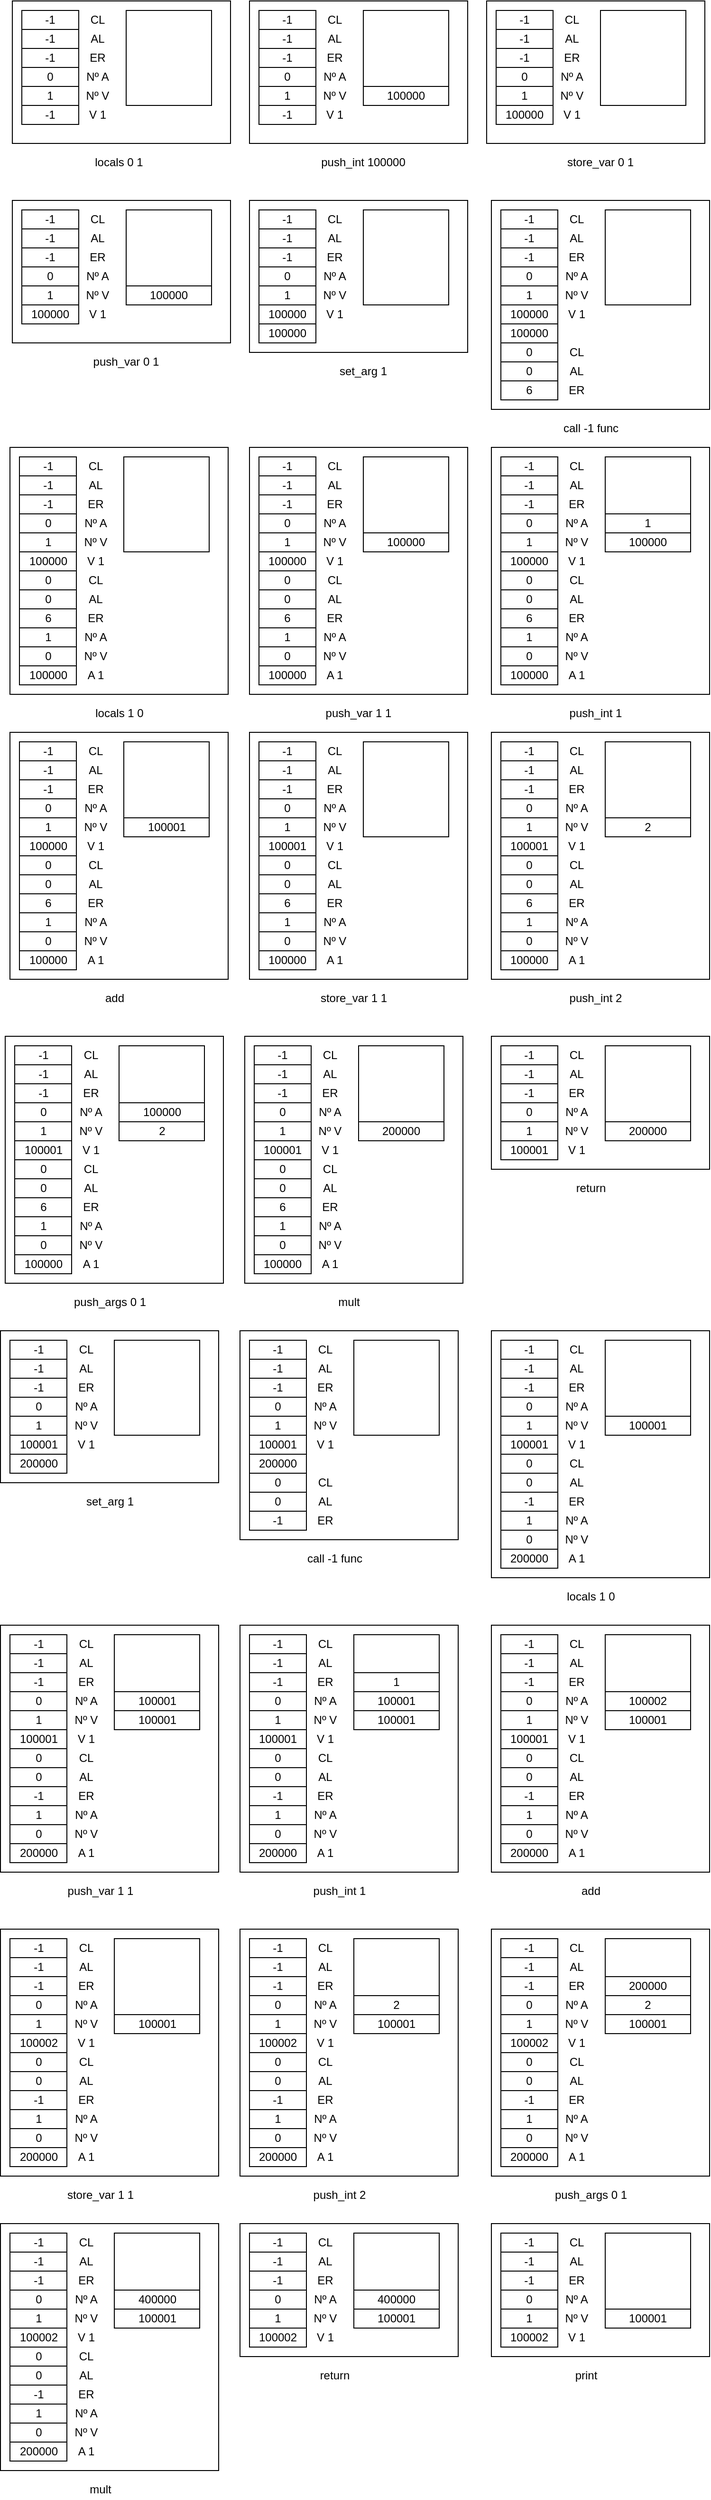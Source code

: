 <mxfile version="13.0.3" type="device"><diagram id="U3pZXoezuMpWTieu-eCR" name="Page-1"><mxGraphModel dx="912" dy="830" grid="1" gridSize="10" guides="1" tooltips="1" connect="1" arrows="1" fold="1" page="1" pageScale="1" pageWidth="850" pageHeight="1100" math="0" shadow="0"><root><mxCell id="0"/><mxCell id="1" parent="0"/><mxCell id="eNp-9gFNZdRmKP_BzKga-3" value="" style="rounded=0;whiteSpace=wrap;html=1;" vertex="1" parent="1"><mxGeometry x="20" y="20" width="230" height="150" as="geometry"/></mxCell><mxCell id="eNp-9gFNZdRmKP_BzKga-4" value="-1" style="rounded=0;whiteSpace=wrap;html=1;" vertex="1" parent="1"><mxGeometry x="30" y="30" width="60" height="20" as="geometry"/></mxCell><mxCell id="eNp-9gFNZdRmKP_BzKga-5" value="-1" style="rounded=0;whiteSpace=wrap;html=1;" vertex="1" parent="1"><mxGeometry x="30" y="50" width="60" height="20" as="geometry"/></mxCell><mxCell id="eNp-9gFNZdRmKP_BzKga-6" value="-1" style="rounded=0;whiteSpace=wrap;html=1;" vertex="1" parent="1"><mxGeometry x="30" y="70" width="60" height="20" as="geometry"/></mxCell><mxCell id="eNp-9gFNZdRmKP_BzKga-7" value="0" style="rounded=0;whiteSpace=wrap;html=1;" vertex="1" parent="1"><mxGeometry x="30" y="90" width="60" height="20" as="geometry"/></mxCell><mxCell id="eNp-9gFNZdRmKP_BzKga-8" value="1" style="rounded=0;whiteSpace=wrap;html=1;" vertex="1" parent="1"><mxGeometry x="30" y="110" width="60" height="20" as="geometry"/></mxCell><mxCell id="eNp-9gFNZdRmKP_BzKga-9" value="CL" style="text;html=1;strokeColor=none;fillColor=none;align=center;verticalAlign=middle;whiteSpace=wrap;rounded=0;" vertex="1" parent="1"><mxGeometry x="90" y="30" width="40" height="20" as="geometry"/></mxCell><mxCell id="eNp-9gFNZdRmKP_BzKga-10" value="AL" style="text;html=1;strokeColor=none;fillColor=none;align=center;verticalAlign=middle;whiteSpace=wrap;rounded=0;" vertex="1" parent="1"><mxGeometry x="90" y="50" width="40" height="20" as="geometry"/></mxCell><mxCell id="eNp-9gFNZdRmKP_BzKga-11" value="ER" style="text;html=1;strokeColor=none;fillColor=none;align=center;verticalAlign=middle;whiteSpace=wrap;rounded=0;" vertex="1" parent="1"><mxGeometry x="90" y="70" width="40" height="20" as="geometry"/></mxCell><mxCell id="eNp-9gFNZdRmKP_BzKga-12" value="Nº A" style="text;html=1;strokeColor=none;fillColor=none;align=center;verticalAlign=middle;whiteSpace=wrap;rounded=0;" vertex="1" parent="1"><mxGeometry x="90" y="90" width="40" height="20" as="geometry"/></mxCell><mxCell id="eNp-9gFNZdRmKP_BzKga-13" value="Nº V" style="text;html=1;strokeColor=none;fillColor=none;align=center;verticalAlign=middle;whiteSpace=wrap;rounded=0;" vertex="1" parent="1"><mxGeometry x="90" y="110" width="40" height="20" as="geometry"/></mxCell><mxCell id="eNp-9gFNZdRmKP_BzKga-14" value="locals 0 1" style="text;html=1;strokeColor=none;fillColor=none;align=center;verticalAlign=middle;whiteSpace=wrap;rounded=0;" vertex="1" parent="1"><mxGeometry x="90" y="180" width="85" height="20" as="geometry"/></mxCell><mxCell id="eNp-9gFNZdRmKP_BzKga-15" value="" style="rounded=0;whiteSpace=wrap;html=1;" vertex="1" parent="1"><mxGeometry x="140" y="30" width="90" height="100" as="geometry"/></mxCell><mxCell id="eNp-9gFNZdRmKP_BzKga-16" value="-1" style="rounded=0;whiteSpace=wrap;html=1;" vertex="1" parent="1"><mxGeometry x="30" y="130" width="60" height="20" as="geometry"/></mxCell><mxCell id="eNp-9gFNZdRmKP_BzKga-17" value="V 1" style="text;html=1;strokeColor=none;fillColor=none;align=center;verticalAlign=middle;whiteSpace=wrap;rounded=0;" vertex="1" parent="1"><mxGeometry x="90" y="130" width="40" height="20" as="geometry"/></mxCell><mxCell id="eNp-9gFNZdRmKP_BzKga-19" value="" style="rounded=0;whiteSpace=wrap;html=1;" vertex="1" parent="1"><mxGeometry x="270" y="20" width="230" height="150" as="geometry"/></mxCell><mxCell id="eNp-9gFNZdRmKP_BzKga-20" value="-1" style="rounded=0;whiteSpace=wrap;html=1;" vertex="1" parent="1"><mxGeometry x="280" y="30" width="60" height="20" as="geometry"/></mxCell><mxCell id="eNp-9gFNZdRmKP_BzKga-21" value="-1" style="rounded=0;whiteSpace=wrap;html=1;" vertex="1" parent="1"><mxGeometry x="280" y="50" width="60" height="20" as="geometry"/></mxCell><mxCell id="eNp-9gFNZdRmKP_BzKga-22" value="-1" style="rounded=0;whiteSpace=wrap;html=1;" vertex="1" parent="1"><mxGeometry x="280" y="70" width="60" height="20" as="geometry"/></mxCell><mxCell id="eNp-9gFNZdRmKP_BzKga-23" value="0" style="rounded=0;whiteSpace=wrap;html=1;" vertex="1" parent="1"><mxGeometry x="280" y="90" width="60" height="20" as="geometry"/></mxCell><mxCell id="eNp-9gFNZdRmKP_BzKga-24" value="1" style="rounded=0;whiteSpace=wrap;html=1;" vertex="1" parent="1"><mxGeometry x="280" y="110" width="60" height="20" as="geometry"/></mxCell><mxCell id="eNp-9gFNZdRmKP_BzKga-25" value="CL" style="text;html=1;strokeColor=none;fillColor=none;align=center;verticalAlign=middle;whiteSpace=wrap;rounded=0;" vertex="1" parent="1"><mxGeometry x="340" y="30" width="40" height="20" as="geometry"/></mxCell><mxCell id="eNp-9gFNZdRmKP_BzKga-26" value="AL" style="text;html=1;strokeColor=none;fillColor=none;align=center;verticalAlign=middle;whiteSpace=wrap;rounded=0;" vertex="1" parent="1"><mxGeometry x="340" y="50" width="40" height="20" as="geometry"/></mxCell><mxCell id="eNp-9gFNZdRmKP_BzKga-27" value="ER" style="text;html=1;strokeColor=none;fillColor=none;align=center;verticalAlign=middle;whiteSpace=wrap;rounded=0;" vertex="1" parent="1"><mxGeometry x="340" y="70" width="40" height="20" as="geometry"/></mxCell><mxCell id="eNp-9gFNZdRmKP_BzKga-28" value="Nº A" style="text;html=1;strokeColor=none;fillColor=none;align=center;verticalAlign=middle;whiteSpace=wrap;rounded=0;" vertex="1" parent="1"><mxGeometry x="340" y="90" width="40" height="20" as="geometry"/></mxCell><mxCell id="eNp-9gFNZdRmKP_BzKga-29" value="Nº V" style="text;html=1;strokeColor=none;fillColor=none;align=center;verticalAlign=middle;whiteSpace=wrap;rounded=0;" vertex="1" parent="1"><mxGeometry x="340" y="110" width="40" height="20" as="geometry"/></mxCell><mxCell id="eNp-9gFNZdRmKP_BzKga-30" value="push_int 100000" style="text;html=1;strokeColor=none;fillColor=none;align=center;verticalAlign=middle;whiteSpace=wrap;rounded=0;" vertex="1" parent="1"><mxGeometry x="320" y="180" width="140" height="20" as="geometry"/></mxCell><mxCell id="eNp-9gFNZdRmKP_BzKga-31" value="" style="rounded=0;whiteSpace=wrap;html=1;" vertex="1" parent="1"><mxGeometry x="390" y="30" width="90" height="100" as="geometry"/></mxCell><mxCell id="eNp-9gFNZdRmKP_BzKga-32" value="-1" style="rounded=0;whiteSpace=wrap;html=1;" vertex="1" parent="1"><mxGeometry x="280" y="130" width="60" height="20" as="geometry"/></mxCell><mxCell id="eNp-9gFNZdRmKP_BzKga-33" value="V 1" style="text;html=1;strokeColor=none;fillColor=none;align=center;verticalAlign=middle;whiteSpace=wrap;rounded=0;" vertex="1" parent="1"><mxGeometry x="340" y="130" width="40" height="20" as="geometry"/></mxCell><mxCell id="eNp-9gFNZdRmKP_BzKga-34" value="100000" style="rounded=0;whiteSpace=wrap;html=1;" vertex="1" parent="1"><mxGeometry x="390" y="110" width="90" height="20" as="geometry"/></mxCell><mxCell id="eNp-9gFNZdRmKP_BzKga-35" value="" style="rounded=0;whiteSpace=wrap;html=1;" vertex="1" parent="1"><mxGeometry x="520" y="20" width="230" height="150" as="geometry"/></mxCell><mxCell id="eNp-9gFNZdRmKP_BzKga-36" value="-1" style="rounded=0;whiteSpace=wrap;html=1;" vertex="1" parent="1"><mxGeometry x="530" y="30" width="60" height="20" as="geometry"/></mxCell><mxCell id="eNp-9gFNZdRmKP_BzKga-37" value="-1" style="rounded=0;whiteSpace=wrap;html=1;" vertex="1" parent="1"><mxGeometry x="530" y="50" width="60" height="20" as="geometry"/></mxCell><mxCell id="eNp-9gFNZdRmKP_BzKga-38" value="-1" style="rounded=0;whiteSpace=wrap;html=1;" vertex="1" parent="1"><mxGeometry x="530" y="70" width="60" height="20" as="geometry"/></mxCell><mxCell id="eNp-9gFNZdRmKP_BzKga-39" value="0" style="rounded=0;whiteSpace=wrap;html=1;" vertex="1" parent="1"><mxGeometry x="530" y="90" width="60" height="20" as="geometry"/></mxCell><mxCell id="eNp-9gFNZdRmKP_BzKga-40" value="1" style="rounded=0;whiteSpace=wrap;html=1;" vertex="1" parent="1"><mxGeometry x="530" y="110" width="60" height="20" as="geometry"/></mxCell><mxCell id="eNp-9gFNZdRmKP_BzKga-41" value="CL" style="text;html=1;strokeColor=none;fillColor=none;align=center;verticalAlign=middle;whiteSpace=wrap;rounded=0;" vertex="1" parent="1"><mxGeometry x="590" y="30" width="40" height="20" as="geometry"/></mxCell><mxCell id="eNp-9gFNZdRmKP_BzKga-42" value="AL" style="text;html=1;strokeColor=none;fillColor=none;align=center;verticalAlign=middle;whiteSpace=wrap;rounded=0;" vertex="1" parent="1"><mxGeometry x="590" y="50" width="40" height="20" as="geometry"/></mxCell><mxCell id="eNp-9gFNZdRmKP_BzKga-43" value="ER" style="text;html=1;strokeColor=none;fillColor=none;align=center;verticalAlign=middle;whiteSpace=wrap;rounded=0;" vertex="1" parent="1"><mxGeometry x="590" y="70" width="40" height="20" as="geometry"/></mxCell><mxCell id="eNp-9gFNZdRmKP_BzKga-44" value="Nº A" style="text;html=1;strokeColor=none;fillColor=none;align=center;verticalAlign=middle;whiteSpace=wrap;rounded=0;" vertex="1" parent="1"><mxGeometry x="590" y="90" width="40" height="20" as="geometry"/></mxCell><mxCell id="eNp-9gFNZdRmKP_BzKga-45" value="Nº V" style="text;html=1;strokeColor=none;fillColor=none;align=center;verticalAlign=middle;whiteSpace=wrap;rounded=0;" vertex="1" parent="1"><mxGeometry x="590" y="110" width="40" height="20" as="geometry"/></mxCell><mxCell id="eNp-9gFNZdRmKP_BzKga-46" value="&lt;div&gt;store_var 0 1&lt;/div&gt;" style="text;html=1;strokeColor=none;fillColor=none;align=center;verticalAlign=middle;whiteSpace=wrap;rounded=0;" vertex="1" parent="1"><mxGeometry x="570" y="180" width="140" height="20" as="geometry"/></mxCell><mxCell id="eNp-9gFNZdRmKP_BzKga-47" value="" style="rounded=0;whiteSpace=wrap;html=1;" vertex="1" parent="1"><mxGeometry x="640" y="30" width="90" height="100" as="geometry"/></mxCell><mxCell id="eNp-9gFNZdRmKP_BzKga-48" value="100000" style="rounded=0;whiteSpace=wrap;html=1;" vertex="1" parent="1"><mxGeometry x="530" y="130" width="60" height="20" as="geometry"/></mxCell><mxCell id="eNp-9gFNZdRmKP_BzKga-49" value="V 1" style="text;html=1;strokeColor=none;fillColor=none;align=center;verticalAlign=middle;whiteSpace=wrap;rounded=0;" vertex="1" parent="1"><mxGeometry x="590" y="130" width="40" height="20" as="geometry"/></mxCell><mxCell id="eNp-9gFNZdRmKP_BzKga-51" value="" style="rounded=0;whiteSpace=wrap;html=1;" vertex="1" parent="1"><mxGeometry x="20" y="230" width="230" height="150" as="geometry"/></mxCell><mxCell id="eNp-9gFNZdRmKP_BzKga-52" value="-1" style="rounded=0;whiteSpace=wrap;html=1;" vertex="1" parent="1"><mxGeometry x="30" y="240" width="60" height="20" as="geometry"/></mxCell><mxCell id="eNp-9gFNZdRmKP_BzKga-53" value="-1" style="rounded=0;whiteSpace=wrap;html=1;" vertex="1" parent="1"><mxGeometry x="30" y="260" width="60" height="20" as="geometry"/></mxCell><mxCell id="eNp-9gFNZdRmKP_BzKga-54" value="-1" style="rounded=0;whiteSpace=wrap;html=1;" vertex="1" parent="1"><mxGeometry x="30" y="280" width="60" height="20" as="geometry"/></mxCell><mxCell id="eNp-9gFNZdRmKP_BzKga-55" value="0" style="rounded=0;whiteSpace=wrap;html=1;" vertex="1" parent="1"><mxGeometry x="30" y="300" width="60" height="20" as="geometry"/></mxCell><mxCell id="eNp-9gFNZdRmKP_BzKga-56" value="1" style="rounded=0;whiteSpace=wrap;html=1;" vertex="1" parent="1"><mxGeometry x="30" y="320" width="60" height="20" as="geometry"/></mxCell><mxCell id="eNp-9gFNZdRmKP_BzKga-57" value="CL" style="text;html=1;strokeColor=none;fillColor=none;align=center;verticalAlign=middle;whiteSpace=wrap;rounded=0;" vertex="1" parent="1"><mxGeometry x="90" y="240" width="40" height="20" as="geometry"/></mxCell><mxCell id="eNp-9gFNZdRmKP_BzKga-58" value="AL" style="text;html=1;strokeColor=none;fillColor=none;align=center;verticalAlign=middle;whiteSpace=wrap;rounded=0;" vertex="1" parent="1"><mxGeometry x="90" y="260" width="40" height="20" as="geometry"/></mxCell><mxCell id="eNp-9gFNZdRmKP_BzKga-59" value="ER" style="text;html=1;strokeColor=none;fillColor=none;align=center;verticalAlign=middle;whiteSpace=wrap;rounded=0;" vertex="1" parent="1"><mxGeometry x="90" y="280" width="40" height="20" as="geometry"/></mxCell><mxCell id="eNp-9gFNZdRmKP_BzKga-60" value="Nº A" style="text;html=1;strokeColor=none;fillColor=none;align=center;verticalAlign=middle;whiteSpace=wrap;rounded=0;" vertex="1" parent="1"><mxGeometry x="90" y="300" width="40" height="20" as="geometry"/></mxCell><mxCell id="eNp-9gFNZdRmKP_BzKga-61" value="Nº V" style="text;html=1;strokeColor=none;fillColor=none;align=center;verticalAlign=middle;whiteSpace=wrap;rounded=0;" vertex="1" parent="1"><mxGeometry x="90" y="320" width="40" height="20" as="geometry"/></mxCell><mxCell id="eNp-9gFNZdRmKP_BzKga-62" value="&lt;div&gt;push_var 0 1&lt;/div&gt;" style="text;html=1;strokeColor=none;fillColor=none;align=center;verticalAlign=middle;whiteSpace=wrap;rounded=0;" vertex="1" parent="1"><mxGeometry x="70" y="390" width="140" height="20" as="geometry"/></mxCell><mxCell id="eNp-9gFNZdRmKP_BzKga-63" value="" style="rounded=0;whiteSpace=wrap;html=1;" vertex="1" parent="1"><mxGeometry x="140" y="240" width="90" height="100" as="geometry"/></mxCell><mxCell id="eNp-9gFNZdRmKP_BzKga-64" value="100000" style="rounded=0;whiteSpace=wrap;html=1;" vertex="1" parent="1"><mxGeometry x="30" y="340" width="60" height="20" as="geometry"/></mxCell><mxCell id="eNp-9gFNZdRmKP_BzKga-65" value="V 1" style="text;html=1;strokeColor=none;fillColor=none;align=center;verticalAlign=middle;whiteSpace=wrap;rounded=0;" vertex="1" parent="1"><mxGeometry x="90" y="340" width="40" height="20" as="geometry"/></mxCell><mxCell id="eNp-9gFNZdRmKP_BzKga-66" value="100000" style="rounded=0;whiteSpace=wrap;html=1;" vertex="1" parent="1"><mxGeometry x="140" y="320" width="90" height="20" as="geometry"/></mxCell><mxCell id="eNp-9gFNZdRmKP_BzKga-67" value="" style="rounded=0;whiteSpace=wrap;html=1;" vertex="1" parent="1"><mxGeometry x="270" y="230" width="230" height="160" as="geometry"/></mxCell><mxCell id="eNp-9gFNZdRmKP_BzKga-68" value="-1" style="rounded=0;whiteSpace=wrap;html=1;" vertex="1" parent="1"><mxGeometry x="280" y="240" width="60" height="20" as="geometry"/></mxCell><mxCell id="eNp-9gFNZdRmKP_BzKga-69" value="-1" style="rounded=0;whiteSpace=wrap;html=1;" vertex="1" parent="1"><mxGeometry x="280" y="260" width="60" height="20" as="geometry"/></mxCell><mxCell id="eNp-9gFNZdRmKP_BzKga-70" value="-1" style="rounded=0;whiteSpace=wrap;html=1;" vertex="1" parent="1"><mxGeometry x="280" y="280" width="60" height="20" as="geometry"/></mxCell><mxCell id="eNp-9gFNZdRmKP_BzKga-71" value="0" style="rounded=0;whiteSpace=wrap;html=1;" vertex="1" parent="1"><mxGeometry x="280" y="300" width="60" height="20" as="geometry"/></mxCell><mxCell id="eNp-9gFNZdRmKP_BzKga-72" value="1" style="rounded=0;whiteSpace=wrap;html=1;" vertex="1" parent="1"><mxGeometry x="280" y="320" width="60" height="20" as="geometry"/></mxCell><mxCell id="eNp-9gFNZdRmKP_BzKga-73" value="CL" style="text;html=1;strokeColor=none;fillColor=none;align=center;verticalAlign=middle;whiteSpace=wrap;rounded=0;" vertex="1" parent="1"><mxGeometry x="340" y="240" width="40" height="20" as="geometry"/></mxCell><mxCell id="eNp-9gFNZdRmKP_BzKga-74" value="AL" style="text;html=1;strokeColor=none;fillColor=none;align=center;verticalAlign=middle;whiteSpace=wrap;rounded=0;" vertex="1" parent="1"><mxGeometry x="340" y="260" width="40" height="20" as="geometry"/></mxCell><mxCell id="eNp-9gFNZdRmKP_BzKga-75" value="ER" style="text;html=1;strokeColor=none;fillColor=none;align=center;verticalAlign=middle;whiteSpace=wrap;rounded=0;" vertex="1" parent="1"><mxGeometry x="340" y="280" width="40" height="20" as="geometry"/></mxCell><mxCell id="eNp-9gFNZdRmKP_BzKga-76" value="Nº A" style="text;html=1;strokeColor=none;fillColor=none;align=center;verticalAlign=middle;whiteSpace=wrap;rounded=0;" vertex="1" parent="1"><mxGeometry x="340" y="300" width="40" height="20" as="geometry"/></mxCell><mxCell id="eNp-9gFNZdRmKP_BzKga-77" value="Nº V" style="text;html=1;strokeColor=none;fillColor=none;align=center;verticalAlign=middle;whiteSpace=wrap;rounded=0;" vertex="1" parent="1"><mxGeometry x="340" y="320" width="40" height="20" as="geometry"/></mxCell><mxCell id="eNp-9gFNZdRmKP_BzKga-78" value="&lt;div&gt;set_arg 1&lt;/div&gt;" style="text;html=1;strokeColor=none;fillColor=none;align=center;verticalAlign=middle;whiteSpace=wrap;rounded=0;" vertex="1" parent="1"><mxGeometry x="320" y="400" width="140" height="20" as="geometry"/></mxCell><mxCell id="eNp-9gFNZdRmKP_BzKga-79" value="" style="rounded=0;whiteSpace=wrap;html=1;" vertex="1" parent="1"><mxGeometry x="390" y="240" width="90" height="100" as="geometry"/></mxCell><mxCell id="eNp-9gFNZdRmKP_BzKga-80" value="100000" style="rounded=0;whiteSpace=wrap;html=1;" vertex="1" parent="1"><mxGeometry x="280" y="340" width="60" height="20" as="geometry"/></mxCell><mxCell id="eNp-9gFNZdRmKP_BzKga-81" value="V 1" style="text;html=1;strokeColor=none;fillColor=none;align=center;verticalAlign=middle;whiteSpace=wrap;rounded=0;" vertex="1" parent="1"><mxGeometry x="340" y="340" width="40" height="20" as="geometry"/></mxCell><mxCell id="eNp-9gFNZdRmKP_BzKga-83" value="100000" style="rounded=0;whiteSpace=wrap;html=1;" vertex="1" parent="1"><mxGeometry x="280" y="360" width="60" height="20" as="geometry"/></mxCell><mxCell id="eNp-9gFNZdRmKP_BzKga-84" value="" style="rounded=0;whiteSpace=wrap;html=1;" vertex="1" parent="1"><mxGeometry x="525" y="230" width="230" height="220" as="geometry"/></mxCell><mxCell id="eNp-9gFNZdRmKP_BzKga-85" value="-1" style="rounded=0;whiteSpace=wrap;html=1;" vertex="1" parent="1"><mxGeometry x="535" y="240" width="60" height="20" as="geometry"/></mxCell><mxCell id="eNp-9gFNZdRmKP_BzKga-86" value="-1" style="rounded=0;whiteSpace=wrap;html=1;" vertex="1" parent="1"><mxGeometry x="535" y="260" width="60" height="20" as="geometry"/></mxCell><mxCell id="eNp-9gFNZdRmKP_BzKga-87" value="-1" style="rounded=0;whiteSpace=wrap;html=1;" vertex="1" parent="1"><mxGeometry x="535" y="280" width="60" height="20" as="geometry"/></mxCell><mxCell id="eNp-9gFNZdRmKP_BzKga-88" value="0" style="rounded=0;whiteSpace=wrap;html=1;" vertex="1" parent="1"><mxGeometry x="535" y="300" width="60" height="20" as="geometry"/></mxCell><mxCell id="eNp-9gFNZdRmKP_BzKga-89" value="1" style="rounded=0;whiteSpace=wrap;html=1;" vertex="1" parent="1"><mxGeometry x="535" y="320" width="60" height="20" as="geometry"/></mxCell><mxCell id="eNp-9gFNZdRmKP_BzKga-90" value="CL" style="text;html=1;strokeColor=none;fillColor=none;align=center;verticalAlign=middle;whiteSpace=wrap;rounded=0;" vertex="1" parent="1"><mxGeometry x="595" y="240" width="40" height="20" as="geometry"/></mxCell><mxCell id="eNp-9gFNZdRmKP_BzKga-91" value="AL" style="text;html=1;strokeColor=none;fillColor=none;align=center;verticalAlign=middle;whiteSpace=wrap;rounded=0;" vertex="1" parent="1"><mxGeometry x="595" y="260" width="40" height="20" as="geometry"/></mxCell><mxCell id="eNp-9gFNZdRmKP_BzKga-92" value="ER" style="text;html=1;strokeColor=none;fillColor=none;align=center;verticalAlign=middle;whiteSpace=wrap;rounded=0;" vertex="1" parent="1"><mxGeometry x="595" y="280" width="40" height="20" as="geometry"/></mxCell><mxCell id="eNp-9gFNZdRmKP_BzKga-93" value="Nº A" style="text;html=1;strokeColor=none;fillColor=none;align=center;verticalAlign=middle;whiteSpace=wrap;rounded=0;" vertex="1" parent="1"><mxGeometry x="595" y="300" width="40" height="20" as="geometry"/></mxCell><mxCell id="eNp-9gFNZdRmKP_BzKga-94" value="Nº V" style="text;html=1;strokeColor=none;fillColor=none;align=center;verticalAlign=middle;whiteSpace=wrap;rounded=0;" vertex="1" parent="1"><mxGeometry x="595" y="320" width="40" height="20" as="geometry"/></mxCell><mxCell id="eNp-9gFNZdRmKP_BzKga-95" value="&lt;div&gt;call -1 func&lt;/div&gt;" style="text;html=1;strokeColor=none;fillColor=none;align=center;verticalAlign=middle;whiteSpace=wrap;rounded=0;" vertex="1" parent="1"><mxGeometry x="560" y="460" width="140" height="20" as="geometry"/></mxCell><mxCell id="eNp-9gFNZdRmKP_BzKga-96" value="" style="rounded=0;whiteSpace=wrap;html=1;" vertex="1" parent="1"><mxGeometry x="645" y="240" width="90" height="100" as="geometry"/></mxCell><mxCell id="eNp-9gFNZdRmKP_BzKga-97" value="100000" style="rounded=0;whiteSpace=wrap;html=1;" vertex="1" parent="1"><mxGeometry x="535" y="340" width="60" height="20" as="geometry"/></mxCell><mxCell id="eNp-9gFNZdRmKP_BzKga-98" value="V 1" style="text;html=1;strokeColor=none;fillColor=none;align=center;verticalAlign=middle;whiteSpace=wrap;rounded=0;" vertex="1" parent="1"><mxGeometry x="595" y="340" width="40" height="20" as="geometry"/></mxCell><mxCell id="eNp-9gFNZdRmKP_BzKga-99" value="100000" style="rounded=0;whiteSpace=wrap;html=1;" vertex="1" parent="1"><mxGeometry x="535" y="360" width="60" height="20" as="geometry"/></mxCell><mxCell id="eNp-9gFNZdRmKP_BzKga-100" value="0" style="rounded=0;whiteSpace=wrap;html=1;" vertex="1" parent="1"><mxGeometry x="535" y="380" width="60" height="20" as="geometry"/></mxCell><mxCell id="eNp-9gFNZdRmKP_BzKga-101" value="0" style="rounded=0;whiteSpace=wrap;html=1;" vertex="1" parent="1"><mxGeometry x="535" y="400" width="60" height="20" as="geometry"/></mxCell><mxCell id="eNp-9gFNZdRmKP_BzKga-102" value="6" style="rounded=0;whiteSpace=wrap;html=1;" vertex="1" parent="1"><mxGeometry x="535" y="420" width="60" height="20" as="geometry"/></mxCell><mxCell id="eNp-9gFNZdRmKP_BzKga-103" value="CL" style="text;html=1;strokeColor=none;fillColor=none;align=center;verticalAlign=middle;whiteSpace=wrap;rounded=0;" vertex="1" parent="1"><mxGeometry x="595" y="380" width="40" height="20" as="geometry"/></mxCell><mxCell id="eNp-9gFNZdRmKP_BzKga-104" value="AL" style="text;html=1;strokeColor=none;fillColor=none;align=center;verticalAlign=middle;whiteSpace=wrap;rounded=0;" vertex="1" parent="1"><mxGeometry x="595" y="400" width="40" height="20" as="geometry"/></mxCell><mxCell id="eNp-9gFNZdRmKP_BzKga-105" value="ER" style="text;html=1;strokeColor=none;fillColor=none;align=center;verticalAlign=middle;whiteSpace=wrap;rounded=0;" vertex="1" parent="1"><mxGeometry x="595" y="420" width="40" height="20" as="geometry"/></mxCell><mxCell id="eNp-9gFNZdRmKP_BzKga-106" value="" style="rounded=0;whiteSpace=wrap;html=1;" vertex="1" parent="1"><mxGeometry x="17.5" y="490" width="230" height="260" as="geometry"/></mxCell><mxCell id="eNp-9gFNZdRmKP_BzKga-107" value="-1" style="rounded=0;whiteSpace=wrap;html=1;" vertex="1" parent="1"><mxGeometry x="27.5" y="500" width="60" height="20" as="geometry"/></mxCell><mxCell id="eNp-9gFNZdRmKP_BzKga-108" value="-1" style="rounded=0;whiteSpace=wrap;html=1;" vertex="1" parent="1"><mxGeometry x="27.5" y="520" width="60" height="20" as="geometry"/></mxCell><mxCell id="eNp-9gFNZdRmKP_BzKga-109" value="-1" style="rounded=0;whiteSpace=wrap;html=1;" vertex="1" parent="1"><mxGeometry x="27.5" y="540" width="60" height="20" as="geometry"/></mxCell><mxCell id="eNp-9gFNZdRmKP_BzKga-110" value="0" style="rounded=0;whiteSpace=wrap;html=1;" vertex="1" parent="1"><mxGeometry x="27.5" y="560" width="60" height="20" as="geometry"/></mxCell><mxCell id="eNp-9gFNZdRmKP_BzKga-111" value="1" style="rounded=0;whiteSpace=wrap;html=1;" vertex="1" parent="1"><mxGeometry x="27.5" y="580" width="60" height="20" as="geometry"/></mxCell><mxCell id="eNp-9gFNZdRmKP_BzKga-112" value="CL" style="text;html=1;strokeColor=none;fillColor=none;align=center;verticalAlign=middle;whiteSpace=wrap;rounded=0;" vertex="1" parent="1"><mxGeometry x="87.5" y="500" width="40" height="20" as="geometry"/></mxCell><mxCell id="eNp-9gFNZdRmKP_BzKga-113" value="AL" style="text;html=1;strokeColor=none;fillColor=none;align=center;verticalAlign=middle;whiteSpace=wrap;rounded=0;" vertex="1" parent="1"><mxGeometry x="87.5" y="520" width="40" height="20" as="geometry"/></mxCell><mxCell id="eNp-9gFNZdRmKP_BzKga-114" value="ER" style="text;html=1;strokeColor=none;fillColor=none;align=center;verticalAlign=middle;whiteSpace=wrap;rounded=0;" vertex="1" parent="1"><mxGeometry x="87.5" y="540" width="40" height="20" as="geometry"/></mxCell><mxCell id="eNp-9gFNZdRmKP_BzKga-115" value="Nº A" style="text;html=1;strokeColor=none;fillColor=none;align=center;verticalAlign=middle;whiteSpace=wrap;rounded=0;" vertex="1" parent="1"><mxGeometry x="87.5" y="560" width="40" height="20" as="geometry"/></mxCell><mxCell id="eNp-9gFNZdRmKP_BzKga-116" value="Nº V" style="text;html=1;strokeColor=none;fillColor=none;align=center;verticalAlign=middle;whiteSpace=wrap;rounded=0;" vertex="1" parent="1"><mxGeometry x="87.5" y="580" width="40" height="20" as="geometry"/></mxCell><mxCell id="eNp-9gFNZdRmKP_BzKga-117" value="&lt;div&gt;locals 1 0&lt;/div&gt;" style="text;html=1;strokeColor=none;fillColor=none;align=center;verticalAlign=middle;whiteSpace=wrap;rounded=0;" vertex="1" parent="1"><mxGeometry x="62.5" y="760" width="140" height="20" as="geometry"/></mxCell><mxCell id="eNp-9gFNZdRmKP_BzKga-118" value="" style="rounded=0;whiteSpace=wrap;html=1;" vertex="1" parent="1"><mxGeometry x="137.5" y="500" width="90" height="100" as="geometry"/></mxCell><mxCell id="eNp-9gFNZdRmKP_BzKga-119" value="100000" style="rounded=0;whiteSpace=wrap;html=1;" vertex="1" parent="1"><mxGeometry x="27.5" y="600" width="60" height="20" as="geometry"/></mxCell><mxCell id="eNp-9gFNZdRmKP_BzKga-120" value="V 1" style="text;html=1;strokeColor=none;fillColor=none;align=center;verticalAlign=middle;whiteSpace=wrap;rounded=0;" vertex="1" parent="1"><mxGeometry x="87.5" y="600" width="40" height="20" as="geometry"/></mxCell><mxCell id="eNp-9gFNZdRmKP_BzKga-121" value="100000" style="rounded=0;whiteSpace=wrap;html=1;" vertex="1" parent="1"><mxGeometry x="27.5" y="720" width="60" height="20" as="geometry"/></mxCell><mxCell id="eNp-9gFNZdRmKP_BzKga-122" value="0" style="rounded=0;whiteSpace=wrap;html=1;" vertex="1" parent="1"><mxGeometry x="27.5" y="620" width="60" height="20" as="geometry"/></mxCell><mxCell id="eNp-9gFNZdRmKP_BzKga-123" value="0" style="rounded=0;whiteSpace=wrap;html=1;" vertex="1" parent="1"><mxGeometry x="27.5" y="640" width="60" height="20" as="geometry"/></mxCell><mxCell id="eNp-9gFNZdRmKP_BzKga-124" value="6" style="rounded=0;whiteSpace=wrap;html=1;" vertex="1" parent="1"><mxGeometry x="27.5" y="660" width="60" height="20" as="geometry"/></mxCell><mxCell id="eNp-9gFNZdRmKP_BzKga-125" value="CL" style="text;html=1;strokeColor=none;fillColor=none;align=center;verticalAlign=middle;whiteSpace=wrap;rounded=0;" vertex="1" parent="1"><mxGeometry x="87.5" y="620" width="40" height="20" as="geometry"/></mxCell><mxCell id="eNp-9gFNZdRmKP_BzKga-126" value="AL" style="text;html=1;strokeColor=none;fillColor=none;align=center;verticalAlign=middle;whiteSpace=wrap;rounded=0;" vertex="1" parent="1"><mxGeometry x="87.5" y="640" width="40" height="20" as="geometry"/></mxCell><mxCell id="eNp-9gFNZdRmKP_BzKga-127" value="ER" style="text;html=1;strokeColor=none;fillColor=none;align=center;verticalAlign=middle;whiteSpace=wrap;rounded=0;" vertex="1" parent="1"><mxGeometry x="87.5" y="660" width="40" height="20" as="geometry"/></mxCell><mxCell id="eNp-9gFNZdRmKP_BzKga-128" value="1" style="rounded=0;whiteSpace=wrap;html=1;" vertex="1" parent="1"><mxGeometry x="27.5" y="680" width="60" height="20" as="geometry"/></mxCell><mxCell id="eNp-9gFNZdRmKP_BzKga-129" value="0" style="rounded=0;whiteSpace=wrap;html=1;" vertex="1" parent="1"><mxGeometry x="27.5" y="700" width="60" height="20" as="geometry"/></mxCell><mxCell id="eNp-9gFNZdRmKP_BzKga-130" value="Nº A" style="text;html=1;strokeColor=none;fillColor=none;align=center;verticalAlign=middle;whiteSpace=wrap;rounded=0;" vertex="1" parent="1"><mxGeometry x="87.5" y="680" width="40" height="20" as="geometry"/></mxCell><mxCell id="eNp-9gFNZdRmKP_BzKga-131" value="Nº V" style="text;html=1;strokeColor=none;fillColor=none;align=center;verticalAlign=middle;whiteSpace=wrap;rounded=0;" vertex="1" parent="1"><mxGeometry x="87.5" y="700" width="40" height="20" as="geometry"/></mxCell><mxCell id="eNp-9gFNZdRmKP_BzKga-132" value="A 1" style="text;html=1;strokeColor=none;fillColor=none;align=center;verticalAlign=middle;whiteSpace=wrap;rounded=0;" vertex="1" parent="1"><mxGeometry x="87.5" y="720" width="40" height="20" as="geometry"/></mxCell><mxCell id="eNp-9gFNZdRmKP_BzKga-133" value="" style="rounded=0;whiteSpace=wrap;html=1;" vertex="1" parent="1"><mxGeometry x="270" y="490" width="230" height="260" as="geometry"/></mxCell><mxCell id="eNp-9gFNZdRmKP_BzKga-134" value="-1" style="rounded=0;whiteSpace=wrap;html=1;" vertex="1" parent="1"><mxGeometry x="280" y="500" width="60" height="20" as="geometry"/></mxCell><mxCell id="eNp-9gFNZdRmKP_BzKga-135" value="-1" style="rounded=0;whiteSpace=wrap;html=1;" vertex="1" parent="1"><mxGeometry x="280" y="520" width="60" height="20" as="geometry"/></mxCell><mxCell id="eNp-9gFNZdRmKP_BzKga-136" value="-1" style="rounded=0;whiteSpace=wrap;html=1;" vertex="1" parent="1"><mxGeometry x="280" y="540" width="60" height="20" as="geometry"/></mxCell><mxCell id="eNp-9gFNZdRmKP_BzKga-137" value="0" style="rounded=0;whiteSpace=wrap;html=1;" vertex="1" parent="1"><mxGeometry x="280" y="560" width="60" height="20" as="geometry"/></mxCell><mxCell id="eNp-9gFNZdRmKP_BzKga-138" value="1" style="rounded=0;whiteSpace=wrap;html=1;" vertex="1" parent="1"><mxGeometry x="280" y="580" width="60" height="20" as="geometry"/></mxCell><mxCell id="eNp-9gFNZdRmKP_BzKga-139" value="CL" style="text;html=1;strokeColor=none;fillColor=none;align=center;verticalAlign=middle;whiteSpace=wrap;rounded=0;" vertex="1" parent="1"><mxGeometry x="340" y="500" width="40" height="20" as="geometry"/></mxCell><mxCell id="eNp-9gFNZdRmKP_BzKga-140" value="AL" style="text;html=1;strokeColor=none;fillColor=none;align=center;verticalAlign=middle;whiteSpace=wrap;rounded=0;" vertex="1" parent="1"><mxGeometry x="340" y="520" width="40" height="20" as="geometry"/></mxCell><mxCell id="eNp-9gFNZdRmKP_BzKga-141" value="ER" style="text;html=1;strokeColor=none;fillColor=none;align=center;verticalAlign=middle;whiteSpace=wrap;rounded=0;" vertex="1" parent="1"><mxGeometry x="340" y="540" width="40" height="20" as="geometry"/></mxCell><mxCell id="eNp-9gFNZdRmKP_BzKga-142" value="Nº A" style="text;html=1;strokeColor=none;fillColor=none;align=center;verticalAlign=middle;whiteSpace=wrap;rounded=0;" vertex="1" parent="1"><mxGeometry x="340" y="560" width="40" height="20" as="geometry"/></mxCell><mxCell id="eNp-9gFNZdRmKP_BzKga-143" value="Nº V" style="text;html=1;strokeColor=none;fillColor=none;align=center;verticalAlign=middle;whiteSpace=wrap;rounded=0;" vertex="1" parent="1"><mxGeometry x="340" y="580" width="40" height="20" as="geometry"/></mxCell><mxCell id="eNp-9gFNZdRmKP_BzKga-144" value="&lt;div&gt;push_var 1 1&lt;/div&gt;" style="text;html=1;strokeColor=none;fillColor=none;align=center;verticalAlign=middle;whiteSpace=wrap;rounded=0;" vertex="1" parent="1"><mxGeometry x="315" y="760" width="140" height="20" as="geometry"/></mxCell><mxCell id="eNp-9gFNZdRmKP_BzKga-145" value="" style="rounded=0;whiteSpace=wrap;html=1;" vertex="1" parent="1"><mxGeometry x="390" y="500" width="90" height="100" as="geometry"/></mxCell><mxCell id="eNp-9gFNZdRmKP_BzKga-146" value="100000" style="rounded=0;whiteSpace=wrap;html=1;" vertex="1" parent="1"><mxGeometry x="280" y="600" width="60" height="20" as="geometry"/></mxCell><mxCell id="eNp-9gFNZdRmKP_BzKga-147" value="V 1" style="text;html=1;strokeColor=none;fillColor=none;align=center;verticalAlign=middle;whiteSpace=wrap;rounded=0;" vertex="1" parent="1"><mxGeometry x="340" y="600" width="40" height="20" as="geometry"/></mxCell><mxCell id="eNp-9gFNZdRmKP_BzKga-148" value="100000" style="rounded=0;whiteSpace=wrap;html=1;" vertex="1" parent="1"><mxGeometry x="280" y="720" width="60" height="20" as="geometry"/></mxCell><mxCell id="eNp-9gFNZdRmKP_BzKga-149" value="0" style="rounded=0;whiteSpace=wrap;html=1;" vertex="1" parent="1"><mxGeometry x="280" y="620" width="60" height="20" as="geometry"/></mxCell><mxCell id="eNp-9gFNZdRmKP_BzKga-150" value="0" style="rounded=0;whiteSpace=wrap;html=1;" vertex="1" parent="1"><mxGeometry x="280" y="640" width="60" height="20" as="geometry"/></mxCell><mxCell id="eNp-9gFNZdRmKP_BzKga-151" value="6" style="rounded=0;whiteSpace=wrap;html=1;" vertex="1" parent="1"><mxGeometry x="280" y="660" width="60" height="20" as="geometry"/></mxCell><mxCell id="eNp-9gFNZdRmKP_BzKga-152" value="CL" style="text;html=1;strokeColor=none;fillColor=none;align=center;verticalAlign=middle;whiteSpace=wrap;rounded=0;" vertex="1" parent="1"><mxGeometry x="340" y="620" width="40" height="20" as="geometry"/></mxCell><mxCell id="eNp-9gFNZdRmKP_BzKga-153" value="AL" style="text;html=1;strokeColor=none;fillColor=none;align=center;verticalAlign=middle;whiteSpace=wrap;rounded=0;" vertex="1" parent="1"><mxGeometry x="340" y="640" width="40" height="20" as="geometry"/></mxCell><mxCell id="eNp-9gFNZdRmKP_BzKga-154" value="ER" style="text;html=1;strokeColor=none;fillColor=none;align=center;verticalAlign=middle;whiteSpace=wrap;rounded=0;" vertex="1" parent="1"><mxGeometry x="340" y="660" width="40" height="20" as="geometry"/></mxCell><mxCell id="eNp-9gFNZdRmKP_BzKga-155" value="1" style="rounded=0;whiteSpace=wrap;html=1;" vertex="1" parent="1"><mxGeometry x="280" y="680" width="60" height="20" as="geometry"/></mxCell><mxCell id="eNp-9gFNZdRmKP_BzKga-156" value="0" style="rounded=0;whiteSpace=wrap;html=1;" vertex="1" parent="1"><mxGeometry x="280" y="700" width="60" height="20" as="geometry"/></mxCell><mxCell id="eNp-9gFNZdRmKP_BzKga-157" value="Nº A" style="text;html=1;strokeColor=none;fillColor=none;align=center;verticalAlign=middle;whiteSpace=wrap;rounded=0;" vertex="1" parent="1"><mxGeometry x="340" y="680" width="40" height="20" as="geometry"/></mxCell><mxCell id="eNp-9gFNZdRmKP_BzKga-158" value="Nº V" style="text;html=1;strokeColor=none;fillColor=none;align=center;verticalAlign=middle;whiteSpace=wrap;rounded=0;" vertex="1" parent="1"><mxGeometry x="340" y="700" width="40" height="20" as="geometry"/></mxCell><mxCell id="eNp-9gFNZdRmKP_BzKga-159" value="A 1" style="text;html=1;strokeColor=none;fillColor=none;align=center;verticalAlign=middle;whiteSpace=wrap;rounded=0;" vertex="1" parent="1"><mxGeometry x="340" y="720" width="40" height="20" as="geometry"/></mxCell><mxCell id="eNp-9gFNZdRmKP_BzKga-160" value="100000" style="rounded=0;whiteSpace=wrap;html=1;" vertex="1" parent="1"><mxGeometry x="390" y="580" width="90" height="20" as="geometry"/></mxCell><mxCell id="eNp-9gFNZdRmKP_BzKga-161" value="" style="rounded=0;whiteSpace=wrap;html=1;" vertex="1" parent="1"><mxGeometry x="525" y="490" width="230" height="260" as="geometry"/></mxCell><mxCell id="eNp-9gFNZdRmKP_BzKga-162" value="-1" style="rounded=0;whiteSpace=wrap;html=1;" vertex="1" parent="1"><mxGeometry x="535" y="500" width="60" height="20" as="geometry"/></mxCell><mxCell id="eNp-9gFNZdRmKP_BzKga-163" value="-1" style="rounded=0;whiteSpace=wrap;html=1;" vertex="1" parent="1"><mxGeometry x="535" y="520" width="60" height="20" as="geometry"/></mxCell><mxCell id="eNp-9gFNZdRmKP_BzKga-164" value="-1" style="rounded=0;whiteSpace=wrap;html=1;" vertex="1" parent="1"><mxGeometry x="535" y="540" width="60" height="20" as="geometry"/></mxCell><mxCell id="eNp-9gFNZdRmKP_BzKga-165" value="0" style="rounded=0;whiteSpace=wrap;html=1;" vertex="1" parent="1"><mxGeometry x="535" y="560" width="60" height="20" as="geometry"/></mxCell><mxCell id="eNp-9gFNZdRmKP_BzKga-166" value="1" style="rounded=0;whiteSpace=wrap;html=1;" vertex="1" parent="1"><mxGeometry x="535" y="580" width="60" height="20" as="geometry"/></mxCell><mxCell id="eNp-9gFNZdRmKP_BzKga-167" value="CL" style="text;html=1;strokeColor=none;fillColor=none;align=center;verticalAlign=middle;whiteSpace=wrap;rounded=0;" vertex="1" parent="1"><mxGeometry x="595" y="500" width="40" height="20" as="geometry"/></mxCell><mxCell id="eNp-9gFNZdRmKP_BzKga-168" value="AL" style="text;html=1;strokeColor=none;fillColor=none;align=center;verticalAlign=middle;whiteSpace=wrap;rounded=0;" vertex="1" parent="1"><mxGeometry x="595" y="520" width="40" height="20" as="geometry"/></mxCell><mxCell id="eNp-9gFNZdRmKP_BzKga-169" value="ER" style="text;html=1;strokeColor=none;fillColor=none;align=center;verticalAlign=middle;whiteSpace=wrap;rounded=0;" vertex="1" parent="1"><mxGeometry x="595" y="540" width="40" height="20" as="geometry"/></mxCell><mxCell id="eNp-9gFNZdRmKP_BzKga-170" value="Nº A" style="text;html=1;strokeColor=none;fillColor=none;align=center;verticalAlign=middle;whiteSpace=wrap;rounded=0;" vertex="1" parent="1"><mxGeometry x="595" y="560" width="40" height="20" as="geometry"/></mxCell><mxCell id="eNp-9gFNZdRmKP_BzKga-171" value="Nº V" style="text;html=1;strokeColor=none;fillColor=none;align=center;verticalAlign=middle;whiteSpace=wrap;rounded=0;" vertex="1" parent="1"><mxGeometry x="595" y="580" width="40" height="20" as="geometry"/></mxCell><mxCell id="eNp-9gFNZdRmKP_BzKga-172" value="&lt;div&gt;push_int 1&lt;/div&gt;" style="text;html=1;strokeColor=none;fillColor=none;align=center;verticalAlign=middle;whiteSpace=wrap;rounded=0;" vertex="1" parent="1"><mxGeometry x="565" y="760" width="140" height="20" as="geometry"/></mxCell><mxCell id="eNp-9gFNZdRmKP_BzKga-173" value="" style="rounded=0;whiteSpace=wrap;html=1;" vertex="1" parent="1"><mxGeometry x="645" y="500" width="90" height="100" as="geometry"/></mxCell><mxCell id="eNp-9gFNZdRmKP_BzKga-174" value="100000" style="rounded=0;whiteSpace=wrap;html=1;" vertex="1" parent="1"><mxGeometry x="535" y="600" width="60" height="20" as="geometry"/></mxCell><mxCell id="eNp-9gFNZdRmKP_BzKga-175" value="V 1" style="text;html=1;strokeColor=none;fillColor=none;align=center;verticalAlign=middle;whiteSpace=wrap;rounded=0;" vertex="1" parent="1"><mxGeometry x="595" y="600" width="40" height="20" as="geometry"/></mxCell><mxCell id="eNp-9gFNZdRmKP_BzKga-176" value="100000" style="rounded=0;whiteSpace=wrap;html=1;" vertex="1" parent="1"><mxGeometry x="535" y="720" width="60" height="20" as="geometry"/></mxCell><mxCell id="eNp-9gFNZdRmKP_BzKga-177" value="0" style="rounded=0;whiteSpace=wrap;html=1;" vertex="1" parent="1"><mxGeometry x="535" y="620" width="60" height="20" as="geometry"/></mxCell><mxCell id="eNp-9gFNZdRmKP_BzKga-178" value="0" style="rounded=0;whiteSpace=wrap;html=1;" vertex="1" parent="1"><mxGeometry x="535" y="640" width="60" height="20" as="geometry"/></mxCell><mxCell id="eNp-9gFNZdRmKP_BzKga-179" value="6" style="rounded=0;whiteSpace=wrap;html=1;" vertex="1" parent="1"><mxGeometry x="535" y="660" width="60" height="20" as="geometry"/></mxCell><mxCell id="eNp-9gFNZdRmKP_BzKga-180" value="CL" style="text;html=1;strokeColor=none;fillColor=none;align=center;verticalAlign=middle;whiteSpace=wrap;rounded=0;" vertex="1" parent="1"><mxGeometry x="595" y="620" width="40" height="20" as="geometry"/></mxCell><mxCell id="eNp-9gFNZdRmKP_BzKga-181" value="AL" style="text;html=1;strokeColor=none;fillColor=none;align=center;verticalAlign=middle;whiteSpace=wrap;rounded=0;" vertex="1" parent="1"><mxGeometry x="595" y="640" width="40" height="20" as="geometry"/></mxCell><mxCell id="eNp-9gFNZdRmKP_BzKga-182" value="ER" style="text;html=1;strokeColor=none;fillColor=none;align=center;verticalAlign=middle;whiteSpace=wrap;rounded=0;" vertex="1" parent="1"><mxGeometry x="595" y="660" width="40" height="20" as="geometry"/></mxCell><mxCell id="eNp-9gFNZdRmKP_BzKga-183" value="1" style="rounded=0;whiteSpace=wrap;html=1;" vertex="1" parent="1"><mxGeometry x="535" y="680" width="60" height="20" as="geometry"/></mxCell><mxCell id="eNp-9gFNZdRmKP_BzKga-184" value="0" style="rounded=0;whiteSpace=wrap;html=1;" vertex="1" parent="1"><mxGeometry x="535" y="700" width="60" height="20" as="geometry"/></mxCell><mxCell id="eNp-9gFNZdRmKP_BzKga-185" value="Nº A" style="text;html=1;strokeColor=none;fillColor=none;align=center;verticalAlign=middle;whiteSpace=wrap;rounded=0;" vertex="1" parent="1"><mxGeometry x="595" y="680" width="40" height="20" as="geometry"/></mxCell><mxCell id="eNp-9gFNZdRmKP_BzKga-186" value="Nº V" style="text;html=1;strokeColor=none;fillColor=none;align=center;verticalAlign=middle;whiteSpace=wrap;rounded=0;" vertex="1" parent="1"><mxGeometry x="595" y="700" width="40" height="20" as="geometry"/></mxCell><mxCell id="eNp-9gFNZdRmKP_BzKga-187" value="A 1" style="text;html=1;strokeColor=none;fillColor=none;align=center;verticalAlign=middle;whiteSpace=wrap;rounded=0;" vertex="1" parent="1"><mxGeometry x="595" y="720" width="40" height="20" as="geometry"/></mxCell><mxCell id="eNp-9gFNZdRmKP_BzKga-188" value="100000" style="rounded=0;whiteSpace=wrap;html=1;" vertex="1" parent="1"><mxGeometry x="645" y="580" width="90" height="20" as="geometry"/></mxCell><mxCell id="eNp-9gFNZdRmKP_BzKga-190" value="1" style="rounded=0;whiteSpace=wrap;html=1;" vertex="1" parent="1"><mxGeometry x="645" y="560" width="90" height="20" as="geometry"/></mxCell><mxCell id="eNp-9gFNZdRmKP_BzKga-191" value="" style="rounded=0;whiteSpace=wrap;html=1;" vertex="1" parent="1"><mxGeometry x="17.5" y="790" width="230" height="260" as="geometry"/></mxCell><mxCell id="eNp-9gFNZdRmKP_BzKga-192" value="-1" style="rounded=0;whiteSpace=wrap;html=1;" vertex="1" parent="1"><mxGeometry x="27.5" y="800" width="60" height="20" as="geometry"/></mxCell><mxCell id="eNp-9gFNZdRmKP_BzKga-193" value="-1" style="rounded=0;whiteSpace=wrap;html=1;" vertex="1" parent="1"><mxGeometry x="27.5" y="820" width="60" height="20" as="geometry"/></mxCell><mxCell id="eNp-9gFNZdRmKP_BzKga-194" value="-1" style="rounded=0;whiteSpace=wrap;html=1;" vertex="1" parent="1"><mxGeometry x="27.5" y="840" width="60" height="20" as="geometry"/></mxCell><mxCell id="eNp-9gFNZdRmKP_BzKga-195" value="0" style="rounded=0;whiteSpace=wrap;html=1;" vertex="1" parent="1"><mxGeometry x="27.5" y="860" width="60" height="20" as="geometry"/></mxCell><mxCell id="eNp-9gFNZdRmKP_BzKga-196" value="1" style="rounded=0;whiteSpace=wrap;html=1;" vertex="1" parent="1"><mxGeometry x="27.5" y="880" width="60" height="20" as="geometry"/></mxCell><mxCell id="eNp-9gFNZdRmKP_BzKga-197" value="CL" style="text;html=1;strokeColor=none;fillColor=none;align=center;verticalAlign=middle;whiteSpace=wrap;rounded=0;" vertex="1" parent="1"><mxGeometry x="87.5" y="800" width="40" height="20" as="geometry"/></mxCell><mxCell id="eNp-9gFNZdRmKP_BzKga-198" value="AL" style="text;html=1;strokeColor=none;fillColor=none;align=center;verticalAlign=middle;whiteSpace=wrap;rounded=0;" vertex="1" parent="1"><mxGeometry x="87.5" y="820" width="40" height="20" as="geometry"/></mxCell><mxCell id="eNp-9gFNZdRmKP_BzKga-199" value="ER" style="text;html=1;strokeColor=none;fillColor=none;align=center;verticalAlign=middle;whiteSpace=wrap;rounded=0;" vertex="1" parent="1"><mxGeometry x="87.5" y="840" width="40" height="20" as="geometry"/></mxCell><mxCell id="eNp-9gFNZdRmKP_BzKga-200" value="Nº A" style="text;html=1;strokeColor=none;fillColor=none;align=center;verticalAlign=middle;whiteSpace=wrap;rounded=0;" vertex="1" parent="1"><mxGeometry x="87.5" y="860" width="40" height="20" as="geometry"/></mxCell><mxCell id="eNp-9gFNZdRmKP_BzKga-201" value="Nº V" style="text;html=1;strokeColor=none;fillColor=none;align=center;verticalAlign=middle;whiteSpace=wrap;rounded=0;" vertex="1" parent="1"><mxGeometry x="87.5" y="880" width="40" height="20" as="geometry"/></mxCell><mxCell id="eNp-9gFNZdRmKP_BzKga-202" value="&lt;div&gt;add&lt;/div&gt;" style="text;html=1;strokeColor=none;fillColor=none;align=center;verticalAlign=middle;whiteSpace=wrap;rounded=0;" vertex="1" parent="1"><mxGeometry x="57.5" y="1060" width="140" height="20" as="geometry"/></mxCell><mxCell id="eNp-9gFNZdRmKP_BzKga-203" value="" style="rounded=0;whiteSpace=wrap;html=1;" vertex="1" parent="1"><mxGeometry x="137.5" y="800" width="90" height="100" as="geometry"/></mxCell><mxCell id="eNp-9gFNZdRmKP_BzKga-204" value="100000" style="rounded=0;whiteSpace=wrap;html=1;" vertex="1" parent="1"><mxGeometry x="27.5" y="900" width="60" height="20" as="geometry"/></mxCell><mxCell id="eNp-9gFNZdRmKP_BzKga-205" value="V 1" style="text;html=1;strokeColor=none;fillColor=none;align=center;verticalAlign=middle;whiteSpace=wrap;rounded=0;" vertex="1" parent="1"><mxGeometry x="87.5" y="900" width="40" height="20" as="geometry"/></mxCell><mxCell id="eNp-9gFNZdRmKP_BzKga-206" value="100000" style="rounded=0;whiteSpace=wrap;html=1;" vertex="1" parent="1"><mxGeometry x="27.5" y="1020" width="60" height="20" as="geometry"/></mxCell><mxCell id="eNp-9gFNZdRmKP_BzKga-207" value="0" style="rounded=0;whiteSpace=wrap;html=1;" vertex="1" parent="1"><mxGeometry x="27.5" y="920" width="60" height="20" as="geometry"/></mxCell><mxCell id="eNp-9gFNZdRmKP_BzKga-208" value="0" style="rounded=0;whiteSpace=wrap;html=1;" vertex="1" parent="1"><mxGeometry x="27.5" y="940" width="60" height="20" as="geometry"/></mxCell><mxCell id="eNp-9gFNZdRmKP_BzKga-209" value="6" style="rounded=0;whiteSpace=wrap;html=1;" vertex="1" parent="1"><mxGeometry x="27.5" y="960" width="60" height="20" as="geometry"/></mxCell><mxCell id="eNp-9gFNZdRmKP_BzKga-210" value="CL" style="text;html=1;strokeColor=none;fillColor=none;align=center;verticalAlign=middle;whiteSpace=wrap;rounded=0;" vertex="1" parent="1"><mxGeometry x="87.5" y="920" width="40" height="20" as="geometry"/></mxCell><mxCell id="eNp-9gFNZdRmKP_BzKga-211" value="AL" style="text;html=1;strokeColor=none;fillColor=none;align=center;verticalAlign=middle;whiteSpace=wrap;rounded=0;" vertex="1" parent="1"><mxGeometry x="87.5" y="940" width="40" height="20" as="geometry"/></mxCell><mxCell id="eNp-9gFNZdRmKP_BzKga-212" value="ER" style="text;html=1;strokeColor=none;fillColor=none;align=center;verticalAlign=middle;whiteSpace=wrap;rounded=0;" vertex="1" parent="1"><mxGeometry x="87.5" y="960" width="40" height="20" as="geometry"/></mxCell><mxCell id="eNp-9gFNZdRmKP_BzKga-213" value="1" style="rounded=0;whiteSpace=wrap;html=1;" vertex="1" parent="1"><mxGeometry x="27.5" y="980" width="60" height="20" as="geometry"/></mxCell><mxCell id="eNp-9gFNZdRmKP_BzKga-214" value="0" style="rounded=0;whiteSpace=wrap;html=1;" vertex="1" parent="1"><mxGeometry x="27.5" y="1000" width="60" height="20" as="geometry"/></mxCell><mxCell id="eNp-9gFNZdRmKP_BzKga-215" value="Nº A" style="text;html=1;strokeColor=none;fillColor=none;align=center;verticalAlign=middle;whiteSpace=wrap;rounded=0;" vertex="1" parent="1"><mxGeometry x="87.5" y="980" width="40" height="20" as="geometry"/></mxCell><mxCell id="eNp-9gFNZdRmKP_BzKga-216" value="Nº V" style="text;html=1;strokeColor=none;fillColor=none;align=center;verticalAlign=middle;whiteSpace=wrap;rounded=0;" vertex="1" parent="1"><mxGeometry x="87.5" y="1000" width="40" height="20" as="geometry"/></mxCell><mxCell id="eNp-9gFNZdRmKP_BzKga-217" value="A 1" style="text;html=1;strokeColor=none;fillColor=none;align=center;verticalAlign=middle;whiteSpace=wrap;rounded=0;" vertex="1" parent="1"><mxGeometry x="87.5" y="1020" width="40" height="20" as="geometry"/></mxCell><mxCell id="eNp-9gFNZdRmKP_BzKga-218" value="100001" style="rounded=0;whiteSpace=wrap;html=1;" vertex="1" parent="1"><mxGeometry x="137.5" y="880" width="90" height="20" as="geometry"/></mxCell><mxCell id="eNp-9gFNZdRmKP_BzKga-220" value="" style="rounded=0;whiteSpace=wrap;html=1;" vertex="1" parent="1"><mxGeometry x="270" y="790" width="230" height="260" as="geometry"/></mxCell><mxCell id="eNp-9gFNZdRmKP_BzKga-221" value="-1" style="rounded=0;whiteSpace=wrap;html=1;" vertex="1" parent="1"><mxGeometry x="280" y="800" width="60" height="20" as="geometry"/></mxCell><mxCell id="eNp-9gFNZdRmKP_BzKga-222" value="-1" style="rounded=0;whiteSpace=wrap;html=1;" vertex="1" parent="1"><mxGeometry x="280" y="820" width="60" height="20" as="geometry"/></mxCell><mxCell id="eNp-9gFNZdRmKP_BzKga-223" value="-1" style="rounded=0;whiteSpace=wrap;html=1;" vertex="1" parent="1"><mxGeometry x="280" y="840" width="60" height="20" as="geometry"/></mxCell><mxCell id="eNp-9gFNZdRmKP_BzKga-224" value="0" style="rounded=0;whiteSpace=wrap;html=1;" vertex="1" parent="1"><mxGeometry x="280" y="860" width="60" height="20" as="geometry"/></mxCell><mxCell id="eNp-9gFNZdRmKP_BzKga-225" value="1" style="rounded=0;whiteSpace=wrap;html=1;" vertex="1" parent="1"><mxGeometry x="280" y="880" width="60" height="20" as="geometry"/></mxCell><mxCell id="eNp-9gFNZdRmKP_BzKga-226" value="CL" style="text;html=1;strokeColor=none;fillColor=none;align=center;verticalAlign=middle;whiteSpace=wrap;rounded=0;" vertex="1" parent="1"><mxGeometry x="340" y="800" width="40" height="20" as="geometry"/></mxCell><mxCell id="eNp-9gFNZdRmKP_BzKga-227" value="AL" style="text;html=1;strokeColor=none;fillColor=none;align=center;verticalAlign=middle;whiteSpace=wrap;rounded=0;" vertex="1" parent="1"><mxGeometry x="340" y="820" width="40" height="20" as="geometry"/></mxCell><mxCell id="eNp-9gFNZdRmKP_BzKga-228" value="ER" style="text;html=1;strokeColor=none;fillColor=none;align=center;verticalAlign=middle;whiteSpace=wrap;rounded=0;" vertex="1" parent="1"><mxGeometry x="340" y="840" width="40" height="20" as="geometry"/></mxCell><mxCell id="eNp-9gFNZdRmKP_BzKga-229" value="Nº A" style="text;html=1;strokeColor=none;fillColor=none;align=center;verticalAlign=middle;whiteSpace=wrap;rounded=0;" vertex="1" parent="1"><mxGeometry x="340" y="860" width="40" height="20" as="geometry"/></mxCell><mxCell id="eNp-9gFNZdRmKP_BzKga-230" value="Nº V" style="text;html=1;strokeColor=none;fillColor=none;align=center;verticalAlign=middle;whiteSpace=wrap;rounded=0;" vertex="1" parent="1"><mxGeometry x="340" y="880" width="40" height="20" as="geometry"/></mxCell><mxCell id="eNp-9gFNZdRmKP_BzKga-231" value="&lt;div&gt;store_var 1 1&lt;/div&gt;" style="text;html=1;strokeColor=none;fillColor=none;align=center;verticalAlign=middle;whiteSpace=wrap;rounded=0;" vertex="1" parent="1"><mxGeometry x="310" y="1060" width="140" height="20" as="geometry"/></mxCell><mxCell id="eNp-9gFNZdRmKP_BzKga-232" value="" style="rounded=0;whiteSpace=wrap;html=1;" vertex="1" parent="1"><mxGeometry x="390" y="800" width="90" height="100" as="geometry"/></mxCell><mxCell id="eNp-9gFNZdRmKP_BzKga-233" value="100001" style="rounded=0;whiteSpace=wrap;html=1;" vertex="1" parent="1"><mxGeometry x="280" y="900" width="60" height="20" as="geometry"/></mxCell><mxCell id="eNp-9gFNZdRmKP_BzKga-234" value="V 1" style="text;html=1;strokeColor=none;fillColor=none;align=center;verticalAlign=middle;whiteSpace=wrap;rounded=0;" vertex="1" parent="1"><mxGeometry x="340" y="900" width="40" height="20" as="geometry"/></mxCell><mxCell id="eNp-9gFNZdRmKP_BzKga-235" value="100000" style="rounded=0;whiteSpace=wrap;html=1;" vertex="1" parent="1"><mxGeometry x="280" y="1020" width="60" height="20" as="geometry"/></mxCell><mxCell id="eNp-9gFNZdRmKP_BzKga-236" value="0" style="rounded=0;whiteSpace=wrap;html=1;" vertex="1" parent="1"><mxGeometry x="280" y="920" width="60" height="20" as="geometry"/></mxCell><mxCell id="eNp-9gFNZdRmKP_BzKga-237" value="0" style="rounded=0;whiteSpace=wrap;html=1;" vertex="1" parent="1"><mxGeometry x="280" y="940" width="60" height="20" as="geometry"/></mxCell><mxCell id="eNp-9gFNZdRmKP_BzKga-238" value="6" style="rounded=0;whiteSpace=wrap;html=1;" vertex="1" parent="1"><mxGeometry x="280" y="960" width="60" height="20" as="geometry"/></mxCell><mxCell id="eNp-9gFNZdRmKP_BzKga-239" value="CL" style="text;html=1;strokeColor=none;fillColor=none;align=center;verticalAlign=middle;whiteSpace=wrap;rounded=0;" vertex="1" parent="1"><mxGeometry x="340" y="920" width="40" height="20" as="geometry"/></mxCell><mxCell id="eNp-9gFNZdRmKP_BzKga-240" value="AL" style="text;html=1;strokeColor=none;fillColor=none;align=center;verticalAlign=middle;whiteSpace=wrap;rounded=0;" vertex="1" parent="1"><mxGeometry x="340" y="940" width="40" height="20" as="geometry"/></mxCell><mxCell id="eNp-9gFNZdRmKP_BzKga-241" value="ER" style="text;html=1;strokeColor=none;fillColor=none;align=center;verticalAlign=middle;whiteSpace=wrap;rounded=0;" vertex="1" parent="1"><mxGeometry x="340" y="960" width="40" height="20" as="geometry"/></mxCell><mxCell id="eNp-9gFNZdRmKP_BzKga-242" value="1" style="rounded=0;whiteSpace=wrap;html=1;" vertex="1" parent="1"><mxGeometry x="280" y="980" width="60" height="20" as="geometry"/></mxCell><mxCell id="eNp-9gFNZdRmKP_BzKga-243" value="0" style="rounded=0;whiteSpace=wrap;html=1;" vertex="1" parent="1"><mxGeometry x="280" y="1000" width="60" height="20" as="geometry"/></mxCell><mxCell id="eNp-9gFNZdRmKP_BzKga-244" value="Nº A" style="text;html=1;strokeColor=none;fillColor=none;align=center;verticalAlign=middle;whiteSpace=wrap;rounded=0;" vertex="1" parent="1"><mxGeometry x="340" y="980" width="40" height="20" as="geometry"/></mxCell><mxCell id="eNp-9gFNZdRmKP_BzKga-245" value="Nº V" style="text;html=1;strokeColor=none;fillColor=none;align=center;verticalAlign=middle;whiteSpace=wrap;rounded=0;" vertex="1" parent="1"><mxGeometry x="340" y="1000" width="40" height="20" as="geometry"/></mxCell><mxCell id="eNp-9gFNZdRmKP_BzKga-246" value="A 1" style="text;html=1;strokeColor=none;fillColor=none;align=center;verticalAlign=middle;whiteSpace=wrap;rounded=0;" vertex="1" parent="1"><mxGeometry x="340" y="1020" width="40" height="20" as="geometry"/></mxCell><mxCell id="eNp-9gFNZdRmKP_BzKga-249" value="" style="rounded=0;whiteSpace=wrap;html=1;" vertex="1" parent="1"><mxGeometry x="525" y="790" width="230" height="260" as="geometry"/></mxCell><mxCell id="eNp-9gFNZdRmKP_BzKga-250" value="-1" style="rounded=0;whiteSpace=wrap;html=1;" vertex="1" parent="1"><mxGeometry x="535" y="800" width="60" height="20" as="geometry"/></mxCell><mxCell id="eNp-9gFNZdRmKP_BzKga-251" value="-1" style="rounded=0;whiteSpace=wrap;html=1;" vertex="1" parent="1"><mxGeometry x="535" y="820" width="60" height="20" as="geometry"/></mxCell><mxCell id="eNp-9gFNZdRmKP_BzKga-252" value="-1" style="rounded=0;whiteSpace=wrap;html=1;" vertex="1" parent="1"><mxGeometry x="535" y="840" width="60" height="20" as="geometry"/></mxCell><mxCell id="eNp-9gFNZdRmKP_BzKga-253" value="0" style="rounded=0;whiteSpace=wrap;html=1;" vertex="1" parent="1"><mxGeometry x="535" y="860" width="60" height="20" as="geometry"/></mxCell><mxCell id="eNp-9gFNZdRmKP_BzKga-254" value="1" style="rounded=0;whiteSpace=wrap;html=1;" vertex="1" parent="1"><mxGeometry x="535" y="880" width="60" height="20" as="geometry"/></mxCell><mxCell id="eNp-9gFNZdRmKP_BzKga-255" value="CL" style="text;html=1;strokeColor=none;fillColor=none;align=center;verticalAlign=middle;whiteSpace=wrap;rounded=0;" vertex="1" parent="1"><mxGeometry x="595" y="800" width="40" height="20" as="geometry"/></mxCell><mxCell id="eNp-9gFNZdRmKP_BzKga-256" value="AL" style="text;html=1;strokeColor=none;fillColor=none;align=center;verticalAlign=middle;whiteSpace=wrap;rounded=0;" vertex="1" parent="1"><mxGeometry x="595" y="820" width="40" height="20" as="geometry"/></mxCell><mxCell id="eNp-9gFNZdRmKP_BzKga-257" value="ER" style="text;html=1;strokeColor=none;fillColor=none;align=center;verticalAlign=middle;whiteSpace=wrap;rounded=0;" vertex="1" parent="1"><mxGeometry x="595" y="840" width="40" height="20" as="geometry"/></mxCell><mxCell id="eNp-9gFNZdRmKP_BzKga-258" value="Nº A" style="text;html=1;strokeColor=none;fillColor=none;align=center;verticalAlign=middle;whiteSpace=wrap;rounded=0;" vertex="1" parent="1"><mxGeometry x="595" y="860" width="40" height="20" as="geometry"/></mxCell><mxCell id="eNp-9gFNZdRmKP_BzKga-259" value="Nº V" style="text;html=1;strokeColor=none;fillColor=none;align=center;verticalAlign=middle;whiteSpace=wrap;rounded=0;" vertex="1" parent="1"><mxGeometry x="595" y="880" width="40" height="20" as="geometry"/></mxCell><mxCell id="eNp-9gFNZdRmKP_BzKga-260" value="&lt;div&gt;push_int 2&lt;/div&gt;" style="text;html=1;strokeColor=none;fillColor=none;align=center;verticalAlign=middle;whiteSpace=wrap;rounded=0;" vertex="1" parent="1"><mxGeometry x="565" y="1060" width="140" height="20" as="geometry"/></mxCell><mxCell id="eNp-9gFNZdRmKP_BzKga-261" value="" style="rounded=0;whiteSpace=wrap;html=1;" vertex="1" parent="1"><mxGeometry x="645" y="800" width="90" height="100" as="geometry"/></mxCell><mxCell id="eNp-9gFNZdRmKP_BzKga-262" value="100001" style="rounded=0;whiteSpace=wrap;html=1;" vertex="1" parent="1"><mxGeometry x="535" y="900" width="60" height="20" as="geometry"/></mxCell><mxCell id="eNp-9gFNZdRmKP_BzKga-263" value="V 1" style="text;html=1;strokeColor=none;fillColor=none;align=center;verticalAlign=middle;whiteSpace=wrap;rounded=0;" vertex="1" parent="1"><mxGeometry x="595" y="900" width="40" height="20" as="geometry"/></mxCell><mxCell id="eNp-9gFNZdRmKP_BzKga-264" value="100000" style="rounded=0;whiteSpace=wrap;html=1;" vertex="1" parent="1"><mxGeometry x="535" y="1020" width="60" height="20" as="geometry"/></mxCell><mxCell id="eNp-9gFNZdRmKP_BzKga-265" value="0" style="rounded=0;whiteSpace=wrap;html=1;" vertex="1" parent="1"><mxGeometry x="535" y="920" width="60" height="20" as="geometry"/></mxCell><mxCell id="eNp-9gFNZdRmKP_BzKga-266" value="0" style="rounded=0;whiteSpace=wrap;html=1;" vertex="1" parent="1"><mxGeometry x="535" y="940" width="60" height="20" as="geometry"/></mxCell><mxCell id="eNp-9gFNZdRmKP_BzKga-267" value="6" style="rounded=0;whiteSpace=wrap;html=1;" vertex="1" parent="1"><mxGeometry x="535" y="960" width="60" height="20" as="geometry"/></mxCell><mxCell id="eNp-9gFNZdRmKP_BzKga-268" value="CL" style="text;html=1;strokeColor=none;fillColor=none;align=center;verticalAlign=middle;whiteSpace=wrap;rounded=0;" vertex="1" parent="1"><mxGeometry x="595" y="920" width="40" height="20" as="geometry"/></mxCell><mxCell id="eNp-9gFNZdRmKP_BzKga-269" value="AL" style="text;html=1;strokeColor=none;fillColor=none;align=center;verticalAlign=middle;whiteSpace=wrap;rounded=0;" vertex="1" parent="1"><mxGeometry x="595" y="940" width="40" height="20" as="geometry"/></mxCell><mxCell id="eNp-9gFNZdRmKP_BzKga-270" value="ER" style="text;html=1;strokeColor=none;fillColor=none;align=center;verticalAlign=middle;whiteSpace=wrap;rounded=0;" vertex="1" parent="1"><mxGeometry x="595" y="960" width="40" height="20" as="geometry"/></mxCell><mxCell id="eNp-9gFNZdRmKP_BzKga-271" value="1" style="rounded=0;whiteSpace=wrap;html=1;" vertex="1" parent="1"><mxGeometry x="535" y="980" width="60" height="20" as="geometry"/></mxCell><mxCell id="eNp-9gFNZdRmKP_BzKga-272" value="0" style="rounded=0;whiteSpace=wrap;html=1;" vertex="1" parent="1"><mxGeometry x="535" y="1000" width="60" height="20" as="geometry"/></mxCell><mxCell id="eNp-9gFNZdRmKP_BzKga-273" value="Nº A" style="text;html=1;strokeColor=none;fillColor=none;align=center;verticalAlign=middle;whiteSpace=wrap;rounded=0;" vertex="1" parent="1"><mxGeometry x="595" y="980" width="40" height="20" as="geometry"/></mxCell><mxCell id="eNp-9gFNZdRmKP_BzKga-274" value="Nº V" style="text;html=1;strokeColor=none;fillColor=none;align=center;verticalAlign=middle;whiteSpace=wrap;rounded=0;" vertex="1" parent="1"><mxGeometry x="595" y="1000" width="40" height="20" as="geometry"/></mxCell><mxCell id="eNp-9gFNZdRmKP_BzKga-275" value="A 1" style="text;html=1;strokeColor=none;fillColor=none;align=center;verticalAlign=middle;whiteSpace=wrap;rounded=0;" vertex="1" parent="1"><mxGeometry x="595" y="1020" width="40" height="20" as="geometry"/></mxCell><mxCell id="eNp-9gFNZdRmKP_BzKga-277" value="2" style="rounded=0;whiteSpace=wrap;html=1;" vertex="1" parent="1"><mxGeometry x="645" y="880" width="90" height="20" as="geometry"/></mxCell><mxCell id="eNp-9gFNZdRmKP_BzKga-278" value="" style="rounded=0;whiteSpace=wrap;html=1;" vertex="1" parent="1"><mxGeometry x="12.5" y="1110" width="230" height="260" as="geometry"/></mxCell><mxCell id="eNp-9gFNZdRmKP_BzKga-279" value="-1" style="rounded=0;whiteSpace=wrap;html=1;" vertex="1" parent="1"><mxGeometry x="22.5" y="1120" width="60" height="20" as="geometry"/></mxCell><mxCell id="eNp-9gFNZdRmKP_BzKga-280" value="-1" style="rounded=0;whiteSpace=wrap;html=1;" vertex="1" parent="1"><mxGeometry x="22.5" y="1140" width="60" height="20" as="geometry"/></mxCell><mxCell id="eNp-9gFNZdRmKP_BzKga-281" value="-1" style="rounded=0;whiteSpace=wrap;html=1;" vertex="1" parent="1"><mxGeometry x="22.5" y="1160" width="60" height="20" as="geometry"/></mxCell><mxCell id="eNp-9gFNZdRmKP_BzKga-282" value="0" style="rounded=0;whiteSpace=wrap;html=1;" vertex="1" parent="1"><mxGeometry x="22.5" y="1180" width="60" height="20" as="geometry"/></mxCell><mxCell id="eNp-9gFNZdRmKP_BzKga-283" value="1" style="rounded=0;whiteSpace=wrap;html=1;" vertex="1" parent="1"><mxGeometry x="22.5" y="1200" width="60" height="20" as="geometry"/></mxCell><mxCell id="eNp-9gFNZdRmKP_BzKga-284" value="CL" style="text;html=1;strokeColor=none;fillColor=none;align=center;verticalAlign=middle;whiteSpace=wrap;rounded=0;" vertex="1" parent="1"><mxGeometry x="82.5" y="1120" width="40" height="20" as="geometry"/></mxCell><mxCell id="eNp-9gFNZdRmKP_BzKga-285" value="AL" style="text;html=1;strokeColor=none;fillColor=none;align=center;verticalAlign=middle;whiteSpace=wrap;rounded=0;" vertex="1" parent="1"><mxGeometry x="82.5" y="1140" width="40" height="20" as="geometry"/></mxCell><mxCell id="eNp-9gFNZdRmKP_BzKga-286" value="ER" style="text;html=1;strokeColor=none;fillColor=none;align=center;verticalAlign=middle;whiteSpace=wrap;rounded=0;" vertex="1" parent="1"><mxGeometry x="82.5" y="1160" width="40" height="20" as="geometry"/></mxCell><mxCell id="eNp-9gFNZdRmKP_BzKga-287" value="Nº A" style="text;html=1;strokeColor=none;fillColor=none;align=center;verticalAlign=middle;whiteSpace=wrap;rounded=0;" vertex="1" parent="1"><mxGeometry x="82.5" y="1180" width="40" height="20" as="geometry"/></mxCell><mxCell id="eNp-9gFNZdRmKP_BzKga-288" value="Nº V" style="text;html=1;strokeColor=none;fillColor=none;align=center;verticalAlign=middle;whiteSpace=wrap;rounded=0;" vertex="1" parent="1"><mxGeometry x="82.5" y="1200" width="40" height="20" as="geometry"/></mxCell><mxCell id="eNp-9gFNZdRmKP_BzKga-289" value="&lt;div&gt;push_args 0 1&lt;/div&gt;" style="text;html=1;strokeColor=none;fillColor=none;align=center;verticalAlign=middle;whiteSpace=wrap;rounded=0;" vertex="1" parent="1"><mxGeometry x="52.5" y="1380" width="140" height="20" as="geometry"/></mxCell><mxCell id="eNp-9gFNZdRmKP_BzKga-290" value="" style="rounded=0;whiteSpace=wrap;html=1;" vertex="1" parent="1"><mxGeometry x="132.5" y="1120" width="90" height="100" as="geometry"/></mxCell><mxCell id="eNp-9gFNZdRmKP_BzKga-291" value="100001" style="rounded=0;whiteSpace=wrap;html=1;" vertex="1" parent="1"><mxGeometry x="22.5" y="1220" width="60" height="20" as="geometry"/></mxCell><mxCell id="eNp-9gFNZdRmKP_BzKga-292" value="V 1" style="text;html=1;strokeColor=none;fillColor=none;align=center;verticalAlign=middle;whiteSpace=wrap;rounded=0;" vertex="1" parent="1"><mxGeometry x="82.5" y="1220" width="40" height="20" as="geometry"/></mxCell><mxCell id="eNp-9gFNZdRmKP_BzKga-293" value="100000" style="rounded=0;whiteSpace=wrap;html=1;" vertex="1" parent="1"><mxGeometry x="22.5" y="1340" width="60" height="20" as="geometry"/></mxCell><mxCell id="eNp-9gFNZdRmKP_BzKga-294" value="0" style="rounded=0;whiteSpace=wrap;html=1;" vertex="1" parent="1"><mxGeometry x="22.5" y="1240" width="60" height="20" as="geometry"/></mxCell><mxCell id="eNp-9gFNZdRmKP_BzKga-295" value="0" style="rounded=0;whiteSpace=wrap;html=1;" vertex="1" parent="1"><mxGeometry x="22.5" y="1260" width="60" height="20" as="geometry"/></mxCell><mxCell id="eNp-9gFNZdRmKP_BzKga-296" value="6" style="rounded=0;whiteSpace=wrap;html=1;" vertex="1" parent="1"><mxGeometry x="22.5" y="1280" width="60" height="20" as="geometry"/></mxCell><mxCell id="eNp-9gFNZdRmKP_BzKga-297" value="CL" style="text;html=1;strokeColor=none;fillColor=none;align=center;verticalAlign=middle;whiteSpace=wrap;rounded=0;" vertex="1" parent="1"><mxGeometry x="82.5" y="1240" width="40" height="20" as="geometry"/></mxCell><mxCell id="eNp-9gFNZdRmKP_BzKga-298" value="AL" style="text;html=1;strokeColor=none;fillColor=none;align=center;verticalAlign=middle;whiteSpace=wrap;rounded=0;" vertex="1" parent="1"><mxGeometry x="82.5" y="1260" width="40" height="20" as="geometry"/></mxCell><mxCell id="eNp-9gFNZdRmKP_BzKga-299" value="ER" style="text;html=1;strokeColor=none;fillColor=none;align=center;verticalAlign=middle;whiteSpace=wrap;rounded=0;" vertex="1" parent="1"><mxGeometry x="82.5" y="1280" width="40" height="20" as="geometry"/></mxCell><mxCell id="eNp-9gFNZdRmKP_BzKga-300" value="1" style="rounded=0;whiteSpace=wrap;html=1;" vertex="1" parent="1"><mxGeometry x="22.5" y="1300" width="60" height="20" as="geometry"/></mxCell><mxCell id="eNp-9gFNZdRmKP_BzKga-301" value="0" style="rounded=0;whiteSpace=wrap;html=1;" vertex="1" parent="1"><mxGeometry x="22.5" y="1320" width="60" height="20" as="geometry"/></mxCell><mxCell id="eNp-9gFNZdRmKP_BzKga-302" value="Nº A" style="text;html=1;strokeColor=none;fillColor=none;align=center;verticalAlign=middle;whiteSpace=wrap;rounded=0;" vertex="1" parent="1"><mxGeometry x="82.5" y="1300" width="40" height="20" as="geometry"/></mxCell><mxCell id="eNp-9gFNZdRmKP_BzKga-303" value="Nº V" style="text;html=1;strokeColor=none;fillColor=none;align=center;verticalAlign=middle;whiteSpace=wrap;rounded=0;" vertex="1" parent="1"><mxGeometry x="82.5" y="1320" width="40" height="20" as="geometry"/></mxCell><mxCell id="eNp-9gFNZdRmKP_BzKga-304" value="A 1" style="text;html=1;strokeColor=none;fillColor=none;align=center;verticalAlign=middle;whiteSpace=wrap;rounded=0;" vertex="1" parent="1"><mxGeometry x="82.5" y="1340" width="40" height="20" as="geometry"/></mxCell><mxCell id="eNp-9gFNZdRmKP_BzKga-306" value="2" style="rounded=0;whiteSpace=wrap;html=1;" vertex="1" parent="1"><mxGeometry x="132.5" y="1200" width="90" height="20" as="geometry"/></mxCell><mxCell id="eNp-9gFNZdRmKP_BzKga-308" value="100000" style="rounded=0;whiteSpace=wrap;html=1;" vertex="1" parent="1"><mxGeometry x="132.5" y="1180" width="90" height="20" as="geometry"/></mxCell><mxCell id="eNp-9gFNZdRmKP_BzKga-309" value="" style="rounded=0;whiteSpace=wrap;html=1;" vertex="1" parent="1"><mxGeometry x="265" y="1110" width="230" height="260" as="geometry"/></mxCell><mxCell id="eNp-9gFNZdRmKP_BzKga-310" value="-1" style="rounded=0;whiteSpace=wrap;html=1;" vertex="1" parent="1"><mxGeometry x="275" y="1120" width="60" height="20" as="geometry"/></mxCell><mxCell id="eNp-9gFNZdRmKP_BzKga-311" value="-1" style="rounded=0;whiteSpace=wrap;html=1;" vertex="1" parent="1"><mxGeometry x="275" y="1140" width="60" height="20" as="geometry"/></mxCell><mxCell id="eNp-9gFNZdRmKP_BzKga-312" value="-1" style="rounded=0;whiteSpace=wrap;html=1;" vertex="1" parent="1"><mxGeometry x="275" y="1160" width="60" height="20" as="geometry"/></mxCell><mxCell id="eNp-9gFNZdRmKP_BzKga-313" value="0" style="rounded=0;whiteSpace=wrap;html=1;" vertex="1" parent="1"><mxGeometry x="275" y="1180" width="60" height="20" as="geometry"/></mxCell><mxCell id="eNp-9gFNZdRmKP_BzKga-314" value="1" style="rounded=0;whiteSpace=wrap;html=1;" vertex="1" parent="1"><mxGeometry x="275" y="1200" width="60" height="20" as="geometry"/></mxCell><mxCell id="eNp-9gFNZdRmKP_BzKga-315" value="CL" style="text;html=1;strokeColor=none;fillColor=none;align=center;verticalAlign=middle;whiteSpace=wrap;rounded=0;" vertex="1" parent="1"><mxGeometry x="335" y="1120" width="40" height="20" as="geometry"/></mxCell><mxCell id="eNp-9gFNZdRmKP_BzKga-316" value="AL" style="text;html=1;strokeColor=none;fillColor=none;align=center;verticalAlign=middle;whiteSpace=wrap;rounded=0;" vertex="1" parent="1"><mxGeometry x="335" y="1140" width="40" height="20" as="geometry"/></mxCell><mxCell id="eNp-9gFNZdRmKP_BzKga-317" value="ER" style="text;html=1;strokeColor=none;fillColor=none;align=center;verticalAlign=middle;whiteSpace=wrap;rounded=0;" vertex="1" parent="1"><mxGeometry x="335" y="1160" width="40" height="20" as="geometry"/></mxCell><mxCell id="eNp-9gFNZdRmKP_BzKga-318" value="Nº A" style="text;html=1;strokeColor=none;fillColor=none;align=center;verticalAlign=middle;whiteSpace=wrap;rounded=0;" vertex="1" parent="1"><mxGeometry x="335" y="1180" width="40" height="20" as="geometry"/></mxCell><mxCell id="eNp-9gFNZdRmKP_BzKga-319" value="Nº V" style="text;html=1;strokeColor=none;fillColor=none;align=center;verticalAlign=middle;whiteSpace=wrap;rounded=0;" vertex="1" parent="1"><mxGeometry x="335" y="1200" width="40" height="20" as="geometry"/></mxCell><mxCell id="eNp-9gFNZdRmKP_BzKga-320" value="&lt;div&gt;mult&lt;/div&gt;" style="text;html=1;strokeColor=none;fillColor=none;align=center;verticalAlign=middle;whiteSpace=wrap;rounded=0;" vertex="1" parent="1"><mxGeometry x="305" y="1380" width="140" height="20" as="geometry"/></mxCell><mxCell id="eNp-9gFNZdRmKP_BzKga-321" value="" style="rounded=0;whiteSpace=wrap;html=1;" vertex="1" parent="1"><mxGeometry x="385" y="1120" width="90" height="100" as="geometry"/></mxCell><mxCell id="eNp-9gFNZdRmKP_BzKga-322" value="100001" style="rounded=0;whiteSpace=wrap;html=1;" vertex="1" parent="1"><mxGeometry x="275" y="1220" width="60" height="20" as="geometry"/></mxCell><mxCell id="eNp-9gFNZdRmKP_BzKga-323" value="V 1" style="text;html=1;strokeColor=none;fillColor=none;align=center;verticalAlign=middle;whiteSpace=wrap;rounded=0;" vertex="1" parent="1"><mxGeometry x="335" y="1220" width="40" height="20" as="geometry"/></mxCell><mxCell id="eNp-9gFNZdRmKP_BzKga-324" value="100000" style="rounded=0;whiteSpace=wrap;html=1;" vertex="1" parent="1"><mxGeometry x="275" y="1340" width="60" height="20" as="geometry"/></mxCell><mxCell id="eNp-9gFNZdRmKP_BzKga-325" value="0" style="rounded=0;whiteSpace=wrap;html=1;" vertex="1" parent="1"><mxGeometry x="275" y="1240" width="60" height="20" as="geometry"/></mxCell><mxCell id="eNp-9gFNZdRmKP_BzKga-326" value="0" style="rounded=0;whiteSpace=wrap;html=1;" vertex="1" parent="1"><mxGeometry x="275" y="1260" width="60" height="20" as="geometry"/></mxCell><mxCell id="eNp-9gFNZdRmKP_BzKga-327" value="6" style="rounded=0;whiteSpace=wrap;html=1;" vertex="1" parent="1"><mxGeometry x="275" y="1280" width="60" height="20" as="geometry"/></mxCell><mxCell id="eNp-9gFNZdRmKP_BzKga-328" value="CL" style="text;html=1;strokeColor=none;fillColor=none;align=center;verticalAlign=middle;whiteSpace=wrap;rounded=0;" vertex="1" parent="1"><mxGeometry x="335" y="1240" width="40" height="20" as="geometry"/></mxCell><mxCell id="eNp-9gFNZdRmKP_BzKga-329" value="AL" style="text;html=1;strokeColor=none;fillColor=none;align=center;verticalAlign=middle;whiteSpace=wrap;rounded=0;" vertex="1" parent="1"><mxGeometry x="335" y="1260" width="40" height="20" as="geometry"/></mxCell><mxCell id="eNp-9gFNZdRmKP_BzKga-330" value="ER" style="text;html=1;strokeColor=none;fillColor=none;align=center;verticalAlign=middle;whiteSpace=wrap;rounded=0;" vertex="1" parent="1"><mxGeometry x="335" y="1280" width="40" height="20" as="geometry"/></mxCell><mxCell id="eNp-9gFNZdRmKP_BzKga-331" value="1" style="rounded=0;whiteSpace=wrap;html=1;" vertex="1" parent="1"><mxGeometry x="275" y="1300" width="60" height="20" as="geometry"/></mxCell><mxCell id="eNp-9gFNZdRmKP_BzKga-332" value="0" style="rounded=0;whiteSpace=wrap;html=1;" vertex="1" parent="1"><mxGeometry x="275" y="1320" width="60" height="20" as="geometry"/></mxCell><mxCell id="eNp-9gFNZdRmKP_BzKga-333" value="Nº A" style="text;html=1;strokeColor=none;fillColor=none;align=center;verticalAlign=middle;whiteSpace=wrap;rounded=0;" vertex="1" parent="1"><mxGeometry x="335" y="1300" width="40" height="20" as="geometry"/></mxCell><mxCell id="eNp-9gFNZdRmKP_BzKga-334" value="Nº V" style="text;html=1;strokeColor=none;fillColor=none;align=center;verticalAlign=middle;whiteSpace=wrap;rounded=0;" vertex="1" parent="1"><mxGeometry x="335" y="1320" width="40" height="20" as="geometry"/></mxCell><mxCell id="eNp-9gFNZdRmKP_BzKga-335" value="A 1" style="text;html=1;strokeColor=none;fillColor=none;align=center;verticalAlign=middle;whiteSpace=wrap;rounded=0;" vertex="1" parent="1"><mxGeometry x="335" y="1340" width="40" height="20" as="geometry"/></mxCell><mxCell id="eNp-9gFNZdRmKP_BzKga-338" value="200000" style="rounded=0;whiteSpace=wrap;html=1;" vertex="1" parent="1"><mxGeometry x="385" y="1200" width="90" height="20" as="geometry"/></mxCell><mxCell id="eNp-9gFNZdRmKP_BzKga-339" value="" style="rounded=0;whiteSpace=wrap;html=1;" vertex="1" parent="1"><mxGeometry x="525" y="1110" width="230" height="140" as="geometry"/></mxCell><mxCell id="eNp-9gFNZdRmKP_BzKga-340" value="-1" style="rounded=0;whiteSpace=wrap;html=1;" vertex="1" parent="1"><mxGeometry x="535" y="1120" width="60" height="20" as="geometry"/></mxCell><mxCell id="eNp-9gFNZdRmKP_BzKga-341" value="-1" style="rounded=0;whiteSpace=wrap;html=1;" vertex="1" parent="1"><mxGeometry x="535" y="1140" width="60" height="20" as="geometry"/></mxCell><mxCell id="eNp-9gFNZdRmKP_BzKga-342" value="-1" style="rounded=0;whiteSpace=wrap;html=1;" vertex="1" parent="1"><mxGeometry x="535" y="1160" width="60" height="20" as="geometry"/></mxCell><mxCell id="eNp-9gFNZdRmKP_BzKga-343" value="0" style="rounded=0;whiteSpace=wrap;html=1;" vertex="1" parent="1"><mxGeometry x="535" y="1180" width="60" height="20" as="geometry"/></mxCell><mxCell id="eNp-9gFNZdRmKP_BzKga-344" value="1" style="rounded=0;whiteSpace=wrap;html=1;" vertex="1" parent="1"><mxGeometry x="535" y="1200" width="60" height="20" as="geometry"/></mxCell><mxCell id="eNp-9gFNZdRmKP_BzKga-345" value="CL" style="text;html=1;strokeColor=none;fillColor=none;align=center;verticalAlign=middle;whiteSpace=wrap;rounded=0;" vertex="1" parent="1"><mxGeometry x="595" y="1120" width="40" height="20" as="geometry"/></mxCell><mxCell id="eNp-9gFNZdRmKP_BzKga-346" value="AL" style="text;html=1;strokeColor=none;fillColor=none;align=center;verticalAlign=middle;whiteSpace=wrap;rounded=0;" vertex="1" parent="1"><mxGeometry x="595" y="1140" width="40" height="20" as="geometry"/></mxCell><mxCell id="eNp-9gFNZdRmKP_BzKga-347" value="ER" style="text;html=1;strokeColor=none;fillColor=none;align=center;verticalAlign=middle;whiteSpace=wrap;rounded=0;" vertex="1" parent="1"><mxGeometry x="595" y="1160" width="40" height="20" as="geometry"/></mxCell><mxCell id="eNp-9gFNZdRmKP_BzKga-348" value="Nº A" style="text;html=1;strokeColor=none;fillColor=none;align=center;verticalAlign=middle;whiteSpace=wrap;rounded=0;" vertex="1" parent="1"><mxGeometry x="595" y="1180" width="40" height="20" as="geometry"/></mxCell><mxCell id="eNp-9gFNZdRmKP_BzKga-349" value="Nº V" style="text;html=1;strokeColor=none;fillColor=none;align=center;verticalAlign=middle;whiteSpace=wrap;rounded=0;" vertex="1" parent="1"><mxGeometry x="595" y="1200" width="40" height="20" as="geometry"/></mxCell><mxCell id="eNp-9gFNZdRmKP_BzKga-350" value="&lt;div&gt;return&lt;/div&gt;" style="text;html=1;strokeColor=none;fillColor=none;align=center;verticalAlign=middle;whiteSpace=wrap;rounded=0;" vertex="1" parent="1"><mxGeometry x="560" y="1260" width="140" height="20" as="geometry"/></mxCell><mxCell id="eNp-9gFNZdRmKP_BzKga-351" value="" style="rounded=0;whiteSpace=wrap;html=1;" vertex="1" parent="1"><mxGeometry x="645" y="1120" width="90" height="100" as="geometry"/></mxCell><mxCell id="eNp-9gFNZdRmKP_BzKga-352" value="100001" style="rounded=0;whiteSpace=wrap;html=1;" vertex="1" parent="1"><mxGeometry x="535" y="1220" width="60" height="20" as="geometry"/></mxCell><mxCell id="eNp-9gFNZdRmKP_BzKga-353" value="V 1" style="text;html=1;strokeColor=none;fillColor=none;align=center;verticalAlign=middle;whiteSpace=wrap;rounded=0;" vertex="1" parent="1"><mxGeometry x="595" y="1220" width="40" height="20" as="geometry"/></mxCell><mxCell id="eNp-9gFNZdRmKP_BzKga-367" value="200000" style="rounded=0;whiteSpace=wrap;html=1;" vertex="1" parent="1"><mxGeometry x="645" y="1200" width="90" height="20" as="geometry"/></mxCell><mxCell id="eNp-9gFNZdRmKP_BzKga-368" value="" style="rounded=0;whiteSpace=wrap;html=1;" vertex="1" parent="1"><mxGeometry x="7.5" y="1420" width="230" height="160" as="geometry"/></mxCell><mxCell id="eNp-9gFNZdRmKP_BzKga-369" value="-1" style="rounded=0;whiteSpace=wrap;html=1;" vertex="1" parent="1"><mxGeometry x="17.5" y="1430" width="60" height="20" as="geometry"/></mxCell><mxCell id="eNp-9gFNZdRmKP_BzKga-370" value="-1" style="rounded=0;whiteSpace=wrap;html=1;" vertex="1" parent="1"><mxGeometry x="17.5" y="1450" width="60" height="20" as="geometry"/></mxCell><mxCell id="eNp-9gFNZdRmKP_BzKga-371" value="-1" style="rounded=0;whiteSpace=wrap;html=1;" vertex="1" parent="1"><mxGeometry x="17.5" y="1470" width="60" height="20" as="geometry"/></mxCell><mxCell id="eNp-9gFNZdRmKP_BzKga-372" value="0" style="rounded=0;whiteSpace=wrap;html=1;" vertex="1" parent="1"><mxGeometry x="17.5" y="1490" width="60" height="20" as="geometry"/></mxCell><mxCell id="eNp-9gFNZdRmKP_BzKga-373" value="1" style="rounded=0;whiteSpace=wrap;html=1;" vertex="1" parent="1"><mxGeometry x="17.5" y="1510" width="60" height="20" as="geometry"/></mxCell><mxCell id="eNp-9gFNZdRmKP_BzKga-374" value="CL" style="text;html=1;strokeColor=none;fillColor=none;align=center;verticalAlign=middle;whiteSpace=wrap;rounded=0;" vertex="1" parent="1"><mxGeometry x="77.5" y="1430" width="40" height="20" as="geometry"/></mxCell><mxCell id="eNp-9gFNZdRmKP_BzKga-375" value="AL" style="text;html=1;strokeColor=none;fillColor=none;align=center;verticalAlign=middle;whiteSpace=wrap;rounded=0;" vertex="1" parent="1"><mxGeometry x="77.5" y="1450" width="40" height="20" as="geometry"/></mxCell><mxCell id="eNp-9gFNZdRmKP_BzKga-376" value="ER" style="text;html=1;strokeColor=none;fillColor=none;align=center;verticalAlign=middle;whiteSpace=wrap;rounded=0;" vertex="1" parent="1"><mxGeometry x="77.5" y="1470" width="40" height="20" as="geometry"/></mxCell><mxCell id="eNp-9gFNZdRmKP_BzKga-377" value="Nº A" style="text;html=1;strokeColor=none;fillColor=none;align=center;verticalAlign=middle;whiteSpace=wrap;rounded=0;" vertex="1" parent="1"><mxGeometry x="77.5" y="1490" width="40" height="20" as="geometry"/></mxCell><mxCell id="eNp-9gFNZdRmKP_BzKga-378" value="Nº V" style="text;html=1;strokeColor=none;fillColor=none;align=center;verticalAlign=middle;whiteSpace=wrap;rounded=0;" vertex="1" parent="1"><mxGeometry x="77.5" y="1510" width="40" height="20" as="geometry"/></mxCell><mxCell id="eNp-9gFNZdRmKP_BzKga-379" value="&lt;div&gt;set_arg 1&lt;/div&gt;" style="text;html=1;strokeColor=none;fillColor=none;align=center;verticalAlign=middle;whiteSpace=wrap;rounded=0;" vertex="1" parent="1"><mxGeometry x="52.5" y="1590" width="140" height="20" as="geometry"/></mxCell><mxCell id="eNp-9gFNZdRmKP_BzKga-380" value="" style="rounded=0;whiteSpace=wrap;html=1;" vertex="1" parent="1"><mxGeometry x="127.5" y="1430" width="90" height="100" as="geometry"/></mxCell><mxCell id="eNp-9gFNZdRmKP_BzKga-381" value="100001" style="rounded=0;whiteSpace=wrap;html=1;" vertex="1" parent="1"><mxGeometry x="17.5" y="1530" width="60" height="20" as="geometry"/></mxCell><mxCell id="eNp-9gFNZdRmKP_BzKga-382" value="V 1" style="text;html=1;strokeColor=none;fillColor=none;align=center;verticalAlign=middle;whiteSpace=wrap;rounded=0;" vertex="1" parent="1"><mxGeometry x="77.5" y="1530" width="40" height="20" as="geometry"/></mxCell><mxCell id="eNp-9gFNZdRmKP_BzKga-385" value="200000" style="rounded=0;whiteSpace=wrap;html=1;" vertex="1" parent="1"><mxGeometry x="17.5" y="1550" width="60" height="20" as="geometry"/></mxCell><mxCell id="eNp-9gFNZdRmKP_BzKga-386" value="" style="rounded=0;whiteSpace=wrap;html=1;" vertex="1" parent="1"><mxGeometry x="260" y="1420" width="230" height="220" as="geometry"/></mxCell><mxCell id="eNp-9gFNZdRmKP_BzKga-387" value="-1" style="rounded=0;whiteSpace=wrap;html=1;" vertex="1" parent="1"><mxGeometry x="270" y="1430" width="60" height="20" as="geometry"/></mxCell><mxCell id="eNp-9gFNZdRmKP_BzKga-388" value="-1" style="rounded=0;whiteSpace=wrap;html=1;" vertex="1" parent="1"><mxGeometry x="270" y="1450" width="60" height="20" as="geometry"/></mxCell><mxCell id="eNp-9gFNZdRmKP_BzKga-389" value="-1" style="rounded=0;whiteSpace=wrap;html=1;" vertex="1" parent="1"><mxGeometry x="270" y="1470" width="60" height="20" as="geometry"/></mxCell><mxCell id="eNp-9gFNZdRmKP_BzKga-390" value="0" style="rounded=0;whiteSpace=wrap;html=1;" vertex="1" parent="1"><mxGeometry x="270" y="1490" width="60" height="20" as="geometry"/></mxCell><mxCell id="eNp-9gFNZdRmKP_BzKga-391" value="1" style="rounded=0;whiteSpace=wrap;html=1;" vertex="1" parent="1"><mxGeometry x="270" y="1510" width="60" height="20" as="geometry"/></mxCell><mxCell id="eNp-9gFNZdRmKP_BzKga-392" value="CL" style="text;html=1;strokeColor=none;fillColor=none;align=center;verticalAlign=middle;whiteSpace=wrap;rounded=0;" vertex="1" parent="1"><mxGeometry x="330" y="1430" width="40" height="20" as="geometry"/></mxCell><mxCell id="eNp-9gFNZdRmKP_BzKga-393" value="AL" style="text;html=1;strokeColor=none;fillColor=none;align=center;verticalAlign=middle;whiteSpace=wrap;rounded=0;" vertex="1" parent="1"><mxGeometry x="330" y="1450" width="40" height="20" as="geometry"/></mxCell><mxCell id="eNp-9gFNZdRmKP_BzKga-394" value="ER" style="text;html=1;strokeColor=none;fillColor=none;align=center;verticalAlign=middle;whiteSpace=wrap;rounded=0;" vertex="1" parent="1"><mxGeometry x="330" y="1470" width="40" height="20" as="geometry"/></mxCell><mxCell id="eNp-9gFNZdRmKP_BzKga-395" value="Nº A" style="text;html=1;strokeColor=none;fillColor=none;align=center;verticalAlign=middle;whiteSpace=wrap;rounded=0;" vertex="1" parent="1"><mxGeometry x="330" y="1490" width="40" height="20" as="geometry"/></mxCell><mxCell id="eNp-9gFNZdRmKP_BzKga-396" value="Nº V" style="text;html=1;strokeColor=none;fillColor=none;align=center;verticalAlign=middle;whiteSpace=wrap;rounded=0;" vertex="1" parent="1"><mxGeometry x="330" y="1510" width="40" height="20" as="geometry"/></mxCell><mxCell id="eNp-9gFNZdRmKP_BzKga-397" value="&lt;div&gt;call -1 func&lt;/div&gt;" style="text;html=1;strokeColor=none;fillColor=none;align=center;verticalAlign=middle;whiteSpace=wrap;rounded=0;" vertex="1" parent="1"><mxGeometry x="290" y="1650" width="140" height="20" as="geometry"/></mxCell><mxCell id="eNp-9gFNZdRmKP_BzKga-398" value="" style="rounded=0;whiteSpace=wrap;html=1;" vertex="1" parent="1"><mxGeometry x="380" y="1430" width="90" height="100" as="geometry"/></mxCell><mxCell id="eNp-9gFNZdRmKP_BzKga-399" value="100001" style="rounded=0;whiteSpace=wrap;html=1;" vertex="1" parent="1"><mxGeometry x="270" y="1530" width="60" height="20" as="geometry"/></mxCell><mxCell id="eNp-9gFNZdRmKP_BzKga-400" value="V 1" style="text;html=1;strokeColor=none;fillColor=none;align=center;verticalAlign=middle;whiteSpace=wrap;rounded=0;" vertex="1" parent="1"><mxGeometry x="330" y="1530" width="40" height="20" as="geometry"/></mxCell><mxCell id="eNp-9gFNZdRmKP_BzKga-402" value="200000" style="rounded=0;whiteSpace=wrap;html=1;" vertex="1" parent="1"><mxGeometry x="270" y="1550" width="60" height="20" as="geometry"/></mxCell><mxCell id="eNp-9gFNZdRmKP_BzKga-405" value="0" style="rounded=0;whiteSpace=wrap;html=1;" vertex="1" parent="1"><mxGeometry x="270" y="1570" width="60" height="20" as="geometry"/></mxCell><mxCell id="eNp-9gFNZdRmKP_BzKga-406" value="0" style="rounded=0;whiteSpace=wrap;html=1;" vertex="1" parent="1"><mxGeometry x="270" y="1590" width="60" height="20" as="geometry"/></mxCell><mxCell id="eNp-9gFNZdRmKP_BzKga-407" value="-1" style="rounded=0;whiteSpace=wrap;html=1;" vertex="1" parent="1"><mxGeometry x="270" y="1610" width="60" height="20" as="geometry"/></mxCell><mxCell id="eNp-9gFNZdRmKP_BzKga-410" value="CL" style="text;html=1;strokeColor=none;fillColor=none;align=center;verticalAlign=middle;whiteSpace=wrap;rounded=0;" vertex="1" parent="1"><mxGeometry x="330" y="1570" width="40" height="20" as="geometry"/></mxCell><mxCell id="eNp-9gFNZdRmKP_BzKga-411" value="AL" style="text;html=1;strokeColor=none;fillColor=none;align=center;verticalAlign=middle;whiteSpace=wrap;rounded=0;" vertex="1" parent="1"><mxGeometry x="330" y="1590" width="40" height="20" as="geometry"/></mxCell><mxCell id="eNp-9gFNZdRmKP_BzKga-412" value="ER" style="text;html=1;strokeColor=none;fillColor=none;align=center;verticalAlign=middle;whiteSpace=wrap;rounded=0;" vertex="1" parent="1"><mxGeometry x="330" y="1610" width="40" height="20" as="geometry"/></mxCell><mxCell id="eNp-9gFNZdRmKP_BzKga-418" value="" style="rounded=0;whiteSpace=wrap;html=1;" vertex="1" parent="1"><mxGeometry x="525" y="1420" width="230" height="260" as="geometry"/></mxCell><mxCell id="eNp-9gFNZdRmKP_BzKga-419" value="-1" style="rounded=0;whiteSpace=wrap;html=1;" vertex="1" parent="1"><mxGeometry x="535" y="1430" width="60" height="20" as="geometry"/></mxCell><mxCell id="eNp-9gFNZdRmKP_BzKga-420" value="-1" style="rounded=0;whiteSpace=wrap;html=1;" vertex="1" parent="1"><mxGeometry x="535" y="1450" width="60" height="20" as="geometry"/></mxCell><mxCell id="eNp-9gFNZdRmKP_BzKga-421" value="-1" style="rounded=0;whiteSpace=wrap;html=1;" vertex="1" parent="1"><mxGeometry x="535" y="1470" width="60" height="20" as="geometry"/></mxCell><mxCell id="eNp-9gFNZdRmKP_BzKga-422" value="0" style="rounded=0;whiteSpace=wrap;html=1;" vertex="1" parent="1"><mxGeometry x="535" y="1490" width="60" height="20" as="geometry"/></mxCell><mxCell id="eNp-9gFNZdRmKP_BzKga-423" value="1" style="rounded=0;whiteSpace=wrap;html=1;" vertex="1" parent="1"><mxGeometry x="535" y="1510" width="60" height="20" as="geometry"/></mxCell><mxCell id="eNp-9gFNZdRmKP_BzKga-424" value="CL" style="text;html=1;strokeColor=none;fillColor=none;align=center;verticalAlign=middle;whiteSpace=wrap;rounded=0;" vertex="1" parent="1"><mxGeometry x="595" y="1430" width="40" height="20" as="geometry"/></mxCell><mxCell id="eNp-9gFNZdRmKP_BzKga-425" value="AL" style="text;html=1;strokeColor=none;fillColor=none;align=center;verticalAlign=middle;whiteSpace=wrap;rounded=0;" vertex="1" parent="1"><mxGeometry x="595" y="1450" width="40" height="20" as="geometry"/></mxCell><mxCell id="eNp-9gFNZdRmKP_BzKga-426" value="ER" style="text;html=1;strokeColor=none;fillColor=none;align=center;verticalAlign=middle;whiteSpace=wrap;rounded=0;" vertex="1" parent="1"><mxGeometry x="595" y="1470" width="40" height="20" as="geometry"/></mxCell><mxCell id="eNp-9gFNZdRmKP_BzKga-427" value="Nº A" style="text;html=1;strokeColor=none;fillColor=none;align=center;verticalAlign=middle;whiteSpace=wrap;rounded=0;" vertex="1" parent="1"><mxGeometry x="595" y="1490" width="40" height="20" as="geometry"/></mxCell><mxCell id="eNp-9gFNZdRmKP_BzKga-428" value="Nº V" style="text;html=1;strokeColor=none;fillColor=none;align=center;verticalAlign=middle;whiteSpace=wrap;rounded=0;" vertex="1" parent="1"><mxGeometry x="595" y="1510" width="40" height="20" as="geometry"/></mxCell><mxCell id="eNp-9gFNZdRmKP_BzKga-429" value="&lt;div&gt;locals 1 0&lt;/div&gt;" style="text;html=1;strokeColor=none;fillColor=none;align=center;verticalAlign=middle;whiteSpace=wrap;rounded=0;" vertex="1" parent="1"><mxGeometry x="560" y="1690" width="140" height="20" as="geometry"/></mxCell><mxCell id="eNp-9gFNZdRmKP_BzKga-430" value="" style="rounded=0;whiteSpace=wrap;html=1;" vertex="1" parent="1"><mxGeometry x="645" y="1430" width="90" height="100" as="geometry"/></mxCell><mxCell id="eNp-9gFNZdRmKP_BzKga-431" value="100001" style="rounded=0;whiteSpace=wrap;html=1;" vertex="1" parent="1"><mxGeometry x="535" y="1530" width="60" height="20" as="geometry"/></mxCell><mxCell id="eNp-9gFNZdRmKP_BzKga-432" value="V 1" style="text;html=1;strokeColor=none;fillColor=none;align=center;verticalAlign=middle;whiteSpace=wrap;rounded=0;" vertex="1" parent="1"><mxGeometry x="595" y="1530" width="40" height="20" as="geometry"/></mxCell><mxCell id="eNp-9gFNZdRmKP_BzKga-433" value="100001" style="rounded=0;whiteSpace=wrap;html=1;" vertex="1" parent="1"><mxGeometry x="645" y="1510" width="90" height="20" as="geometry"/></mxCell><mxCell id="eNp-9gFNZdRmKP_BzKga-434" value="200000" style="rounded=0;whiteSpace=wrap;html=1;" vertex="1" parent="1"><mxGeometry x="535" y="1650" width="60" height="20" as="geometry"/></mxCell><mxCell id="eNp-9gFNZdRmKP_BzKga-435" value="0" style="rounded=0;whiteSpace=wrap;html=1;" vertex="1" parent="1"><mxGeometry x="535" y="1550" width="60" height="20" as="geometry"/></mxCell><mxCell id="eNp-9gFNZdRmKP_BzKga-436" value="0" style="rounded=0;whiteSpace=wrap;html=1;" vertex="1" parent="1"><mxGeometry x="535" y="1570" width="60" height="20" as="geometry"/></mxCell><mxCell id="eNp-9gFNZdRmKP_BzKga-437" value="-1" style="rounded=0;whiteSpace=wrap;html=1;" vertex="1" parent="1"><mxGeometry x="535" y="1590" width="60" height="20" as="geometry"/></mxCell><mxCell id="eNp-9gFNZdRmKP_BzKga-438" value="CL" style="text;html=1;strokeColor=none;fillColor=none;align=center;verticalAlign=middle;whiteSpace=wrap;rounded=0;" vertex="1" parent="1"><mxGeometry x="595" y="1550" width="40" height="20" as="geometry"/></mxCell><mxCell id="eNp-9gFNZdRmKP_BzKga-439" value="AL" style="text;html=1;strokeColor=none;fillColor=none;align=center;verticalAlign=middle;whiteSpace=wrap;rounded=0;" vertex="1" parent="1"><mxGeometry x="595" y="1570" width="40" height="20" as="geometry"/></mxCell><mxCell id="eNp-9gFNZdRmKP_BzKga-440" value="ER" style="text;html=1;strokeColor=none;fillColor=none;align=center;verticalAlign=middle;whiteSpace=wrap;rounded=0;" vertex="1" parent="1"><mxGeometry x="595" y="1590" width="40" height="20" as="geometry"/></mxCell><mxCell id="eNp-9gFNZdRmKP_BzKga-441" value="0" style="rounded=0;whiteSpace=wrap;html=1;" vertex="1" parent="1"><mxGeometry x="535" y="1630" width="60" height="20" as="geometry"/></mxCell><mxCell id="eNp-9gFNZdRmKP_BzKga-442" value="1" style="rounded=0;whiteSpace=wrap;html=1;" vertex="1" parent="1"><mxGeometry x="535" y="1610" width="60" height="20" as="geometry"/></mxCell><mxCell id="eNp-9gFNZdRmKP_BzKga-443" value="Nº A" style="text;html=1;strokeColor=none;fillColor=none;align=center;verticalAlign=middle;whiteSpace=wrap;rounded=0;" vertex="1" parent="1"><mxGeometry x="595" y="1610" width="40" height="20" as="geometry"/></mxCell><mxCell id="eNp-9gFNZdRmKP_BzKga-444" value="Nº V" style="text;html=1;strokeColor=none;fillColor=none;align=center;verticalAlign=middle;whiteSpace=wrap;rounded=0;" vertex="1" parent="1"><mxGeometry x="595" y="1630" width="40" height="20" as="geometry"/></mxCell><mxCell id="eNp-9gFNZdRmKP_BzKga-446" value="A 1" style="text;html=1;strokeColor=none;fillColor=none;align=center;verticalAlign=middle;whiteSpace=wrap;rounded=0;" vertex="1" parent="1"><mxGeometry x="595" y="1650" width="40" height="20" as="geometry"/></mxCell><mxCell id="eNp-9gFNZdRmKP_BzKga-447" value="" style="rounded=0;whiteSpace=wrap;html=1;" vertex="1" parent="1"><mxGeometry x="7.5" y="1730" width="230" height="260" as="geometry"/></mxCell><mxCell id="eNp-9gFNZdRmKP_BzKga-448" value="-1" style="rounded=0;whiteSpace=wrap;html=1;" vertex="1" parent="1"><mxGeometry x="17.5" y="1740" width="60" height="20" as="geometry"/></mxCell><mxCell id="eNp-9gFNZdRmKP_BzKga-449" value="-1" style="rounded=0;whiteSpace=wrap;html=1;" vertex="1" parent="1"><mxGeometry x="17.5" y="1760" width="60" height="20" as="geometry"/></mxCell><mxCell id="eNp-9gFNZdRmKP_BzKga-450" value="-1" style="rounded=0;whiteSpace=wrap;html=1;" vertex="1" parent="1"><mxGeometry x="17.5" y="1780" width="60" height="20" as="geometry"/></mxCell><mxCell id="eNp-9gFNZdRmKP_BzKga-451" value="0" style="rounded=0;whiteSpace=wrap;html=1;" vertex="1" parent="1"><mxGeometry x="17.5" y="1800" width="60" height="20" as="geometry"/></mxCell><mxCell id="eNp-9gFNZdRmKP_BzKga-452" value="1" style="rounded=0;whiteSpace=wrap;html=1;" vertex="1" parent="1"><mxGeometry x="17.5" y="1820" width="60" height="20" as="geometry"/></mxCell><mxCell id="eNp-9gFNZdRmKP_BzKga-453" value="CL" style="text;html=1;strokeColor=none;fillColor=none;align=center;verticalAlign=middle;whiteSpace=wrap;rounded=0;" vertex="1" parent="1"><mxGeometry x="77.5" y="1740" width="40" height="20" as="geometry"/></mxCell><mxCell id="eNp-9gFNZdRmKP_BzKga-454" value="AL" style="text;html=1;strokeColor=none;fillColor=none;align=center;verticalAlign=middle;whiteSpace=wrap;rounded=0;" vertex="1" parent="1"><mxGeometry x="77.5" y="1760" width="40" height="20" as="geometry"/></mxCell><mxCell id="eNp-9gFNZdRmKP_BzKga-455" value="ER" style="text;html=1;strokeColor=none;fillColor=none;align=center;verticalAlign=middle;whiteSpace=wrap;rounded=0;" vertex="1" parent="1"><mxGeometry x="77.5" y="1780" width="40" height="20" as="geometry"/></mxCell><mxCell id="eNp-9gFNZdRmKP_BzKga-456" value="Nº A" style="text;html=1;strokeColor=none;fillColor=none;align=center;verticalAlign=middle;whiteSpace=wrap;rounded=0;" vertex="1" parent="1"><mxGeometry x="77.5" y="1800" width="40" height="20" as="geometry"/></mxCell><mxCell id="eNp-9gFNZdRmKP_BzKga-457" value="Nº V" style="text;html=1;strokeColor=none;fillColor=none;align=center;verticalAlign=middle;whiteSpace=wrap;rounded=0;" vertex="1" parent="1"><mxGeometry x="77.5" y="1820" width="40" height="20" as="geometry"/></mxCell><mxCell id="eNp-9gFNZdRmKP_BzKga-458" value="&lt;div&gt;push_var 1 1&lt;/div&gt;" style="text;html=1;strokeColor=none;fillColor=none;align=center;verticalAlign=middle;whiteSpace=wrap;rounded=0;" vertex="1" parent="1"><mxGeometry x="42.5" y="2000" width="140" height="20" as="geometry"/></mxCell><mxCell id="eNp-9gFNZdRmKP_BzKga-459" value="" style="rounded=0;whiteSpace=wrap;html=1;" vertex="1" parent="1"><mxGeometry x="127.5" y="1740" width="90" height="100" as="geometry"/></mxCell><mxCell id="eNp-9gFNZdRmKP_BzKga-460" value="100001" style="rounded=0;whiteSpace=wrap;html=1;" vertex="1" parent="1"><mxGeometry x="17.5" y="1840" width="60" height="20" as="geometry"/></mxCell><mxCell id="eNp-9gFNZdRmKP_BzKga-461" value="V 1" style="text;html=1;strokeColor=none;fillColor=none;align=center;verticalAlign=middle;whiteSpace=wrap;rounded=0;" vertex="1" parent="1"><mxGeometry x="77.5" y="1840" width="40" height="20" as="geometry"/></mxCell><mxCell id="eNp-9gFNZdRmKP_BzKga-462" value="100001" style="rounded=0;whiteSpace=wrap;html=1;" vertex="1" parent="1"><mxGeometry x="127.5" y="1820" width="90" height="20" as="geometry"/></mxCell><mxCell id="eNp-9gFNZdRmKP_BzKga-463" value="200000" style="rounded=0;whiteSpace=wrap;html=1;" vertex="1" parent="1"><mxGeometry x="17.5" y="1960" width="60" height="20" as="geometry"/></mxCell><mxCell id="eNp-9gFNZdRmKP_BzKga-464" value="0" style="rounded=0;whiteSpace=wrap;html=1;" vertex="1" parent="1"><mxGeometry x="17.5" y="1860" width="60" height="20" as="geometry"/></mxCell><mxCell id="eNp-9gFNZdRmKP_BzKga-465" value="0" style="rounded=0;whiteSpace=wrap;html=1;" vertex="1" parent="1"><mxGeometry x="17.5" y="1880" width="60" height="20" as="geometry"/></mxCell><mxCell id="eNp-9gFNZdRmKP_BzKga-466" value="-1" style="rounded=0;whiteSpace=wrap;html=1;" vertex="1" parent="1"><mxGeometry x="17.5" y="1900" width="60" height="20" as="geometry"/></mxCell><mxCell id="eNp-9gFNZdRmKP_BzKga-467" value="CL" style="text;html=1;strokeColor=none;fillColor=none;align=center;verticalAlign=middle;whiteSpace=wrap;rounded=0;" vertex="1" parent="1"><mxGeometry x="77.5" y="1860" width="40" height="20" as="geometry"/></mxCell><mxCell id="eNp-9gFNZdRmKP_BzKga-468" value="AL" style="text;html=1;strokeColor=none;fillColor=none;align=center;verticalAlign=middle;whiteSpace=wrap;rounded=0;" vertex="1" parent="1"><mxGeometry x="77.5" y="1880" width="40" height="20" as="geometry"/></mxCell><mxCell id="eNp-9gFNZdRmKP_BzKga-469" value="ER" style="text;html=1;strokeColor=none;fillColor=none;align=center;verticalAlign=middle;whiteSpace=wrap;rounded=0;" vertex="1" parent="1"><mxGeometry x="77.5" y="1900" width="40" height="20" as="geometry"/></mxCell><mxCell id="eNp-9gFNZdRmKP_BzKga-470" value="0" style="rounded=0;whiteSpace=wrap;html=1;" vertex="1" parent="1"><mxGeometry x="17.5" y="1940" width="60" height="20" as="geometry"/></mxCell><mxCell id="eNp-9gFNZdRmKP_BzKga-471" value="1" style="rounded=0;whiteSpace=wrap;html=1;" vertex="1" parent="1"><mxGeometry x="17.5" y="1920" width="60" height="20" as="geometry"/></mxCell><mxCell id="eNp-9gFNZdRmKP_BzKga-472" value="Nº A" style="text;html=1;strokeColor=none;fillColor=none;align=center;verticalAlign=middle;whiteSpace=wrap;rounded=0;" vertex="1" parent="1"><mxGeometry x="77.5" y="1920" width="40" height="20" as="geometry"/></mxCell><mxCell id="eNp-9gFNZdRmKP_BzKga-473" value="Nº V" style="text;html=1;strokeColor=none;fillColor=none;align=center;verticalAlign=middle;whiteSpace=wrap;rounded=0;" vertex="1" parent="1"><mxGeometry x="77.5" y="1940" width="40" height="20" as="geometry"/></mxCell><mxCell id="eNp-9gFNZdRmKP_BzKga-474" value="A 1" style="text;html=1;strokeColor=none;fillColor=none;align=center;verticalAlign=middle;whiteSpace=wrap;rounded=0;" vertex="1" parent="1"><mxGeometry x="77.5" y="1960" width="40" height="20" as="geometry"/></mxCell><mxCell id="eNp-9gFNZdRmKP_BzKga-476" value="100001" style="rounded=0;whiteSpace=wrap;html=1;" vertex="1" parent="1"><mxGeometry x="127.5" y="1800" width="90" height="20" as="geometry"/></mxCell><mxCell id="eNp-9gFNZdRmKP_BzKga-477" value="" style="rounded=0;whiteSpace=wrap;html=1;" vertex="1" parent="1"><mxGeometry x="260" y="1730" width="230" height="260" as="geometry"/></mxCell><mxCell id="eNp-9gFNZdRmKP_BzKga-478" value="-1" style="rounded=0;whiteSpace=wrap;html=1;" vertex="1" parent="1"><mxGeometry x="270" y="1740" width="60" height="20" as="geometry"/></mxCell><mxCell id="eNp-9gFNZdRmKP_BzKga-479" value="-1" style="rounded=0;whiteSpace=wrap;html=1;" vertex="1" parent="1"><mxGeometry x="270" y="1760" width="60" height="20" as="geometry"/></mxCell><mxCell id="eNp-9gFNZdRmKP_BzKga-480" value="-1" style="rounded=0;whiteSpace=wrap;html=1;" vertex="1" parent="1"><mxGeometry x="270" y="1780" width="60" height="20" as="geometry"/></mxCell><mxCell id="eNp-9gFNZdRmKP_BzKga-481" value="0" style="rounded=0;whiteSpace=wrap;html=1;" vertex="1" parent="1"><mxGeometry x="270" y="1800" width="60" height="20" as="geometry"/></mxCell><mxCell id="eNp-9gFNZdRmKP_BzKga-482" value="1" style="rounded=0;whiteSpace=wrap;html=1;" vertex="1" parent="1"><mxGeometry x="270" y="1820" width="60" height="20" as="geometry"/></mxCell><mxCell id="eNp-9gFNZdRmKP_BzKga-483" value="CL" style="text;html=1;strokeColor=none;fillColor=none;align=center;verticalAlign=middle;whiteSpace=wrap;rounded=0;" vertex="1" parent="1"><mxGeometry x="330" y="1740" width="40" height="20" as="geometry"/></mxCell><mxCell id="eNp-9gFNZdRmKP_BzKga-484" value="AL" style="text;html=1;strokeColor=none;fillColor=none;align=center;verticalAlign=middle;whiteSpace=wrap;rounded=0;" vertex="1" parent="1"><mxGeometry x="330" y="1760" width="40" height="20" as="geometry"/></mxCell><mxCell id="eNp-9gFNZdRmKP_BzKga-485" value="ER" style="text;html=1;strokeColor=none;fillColor=none;align=center;verticalAlign=middle;whiteSpace=wrap;rounded=0;" vertex="1" parent="1"><mxGeometry x="330" y="1780" width="40" height="20" as="geometry"/></mxCell><mxCell id="eNp-9gFNZdRmKP_BzKga-486" value="Nº A" style="text;html=1;strokeColor=none;fillColor=none;align=center;verticalAlign=middle;whiteSpace=wrap;rounded=0;" vertex="1" parent="1"><mxGeometry x="330" y="1800" width="40" height="20" as="geometry"/></mxCell><mxCell id="eNp-9gFNZdRmKP_BzKga-487" value="Nº V" style="text;html=1;strokeColor=none;fillColor=none;align=center;verticalAlign=middle;whiteSpace=wrap;rounded=0;" vertex="1" parent="1"><mxGeometry x="330" y="1820" width="40" height="20" as="geometry"/></mxCell><mxCell id="eNp-9gFNZdRmKP_BzKga-488" value="&lt;div&gt;push_int 1&lt;/div&gt;" style="text;html=1;strokeColor=none;fillColor=none;align=center;verticalAlign=middle;whiteSpace=wrap;rounded=0;" vertex="1" parent="1"><mxGeometry x="295" y="2000" width="140" height="20" as="geometry"/></mxCell><mxCell id="eNp-9gFNZdRmKP_BzKga-489" value="" style="rounded=0;whiteSpace=wrap;html=1;" vertex="1" parent="1"><mxGeometry x="380" y="1740" width="90" height="100" as="geometry"/></mxCell><mxCell id="eNp-9gFNZdRmKP_BzKga-490" value="100001" style="rounded=0;whiteSpace=wrap;html=1;" vertex="1" parent="1"><mxGeometry x="270" y="1840" width="60" height="20" as="geometry"/></mxCell><mxCell id="eNp-9gFNZdRmKP_BzKga-491" value="V 1" style="text;html=1;strokeColor=none;fillColor=none;align=center;verticalAlign=middle;whiteSpace=wrap;rounded=0;" vertex="1" parent="1"><mxGeometry x="330" y="1840" width="40" height="20" as="geometry"/></mxCell><mxCell id="eNp-9gFNZdRmKP_BzKga-492" value="100001" style="rounded=0;whiteSpace=wrap;html=1;" vertex="1" parent="1"><mxGeometry x="380" y="1820" width="90" height="20" as="geometry"/></mxCell><mxCell id="eNp-9gFNZdRmKP_BzKga-493" value="200000" style="rounded=0;whiteSpace=wrap;html=1;" vertex="1" parent="1"><mxGeometry x="270" y="1960" width="60" height="20" as="geometry"/></mxCell><mxCell id="eNp-9gFNZdRmKP_BzKga-494" value="0" style="rounded=0;whiteSpace=wrap;html=1;" vertex="1" parent="1"><mxGeometry x="270" y="1860" width="60" height="20" as="geometry"/></mxCell><mxCell id="eNp-9gFNZdRmKP_BzKga-495" value="0" style="rounded=0;whiteSpace=wrap;html=1;" vertex="1" parent="1"><mxGeometry x="270" y="1880" width="60" height="20" as="geometry"/></mxCell><mxCell id="eNp-9gFNZdRmKP_BzKga-496" value="-1" style="rounded=0;whiteSpace=wrap;html=1;" vertex="1" parent="1"><mxGeometry x="270" y="1900" width="60" height="20" as="geometry"/></mxCell><mxCell id="eNp-9gFNZdRmKP_BzKga-497" value="CL" style="text;html=1;strokeColor=none;fillColor=none;align=center;verticalAlign=middle;whiteSpace=wrap;rounded=0;" vertex="1" parent="1"><mxGeometry x="330" y="1860" width="40" height="20" as="geometry"/></mxCell><mxCell id="eNp-9gFNZdRmKP_BzKga-498" value="AL" style="text;html=1;strokeColor=none;fillColor=none;align=center;verticalAlign=middle;whiteSpace=wrap;rounded=0;" vertex="1" parent="1"><mxGeometry x="330" y="1880" width="40" height="20" as="geometry"/></mxCell><mxCell id="eNp-9gFNZdRmKP_BzKga-499" value="ER" style="text;html=1;strokeColor=none;fillColor=none;align=center;verticalAlign=middle;whiteSpace=wrap;rounded=0;" vertex="1" parent="1"><mxGeometry x="330" y="1900" width="40" height="20" as="geometry"/></mxCell><mxCell id="eNp-9gFNZdRmKP_BzKga-500" value="0" style="rounded=0;whiteSpace=wrap;html=1;" vertex="1" parent="1"><mxGeometry x="270" y="1940" width="60" height="20" as="geometry"/></mxCell><mxCell id="eNp-9gFNZdRmKP_BzKga-501" value="1" style="rounded=0;whiteSpace=wrap;html=1;" vertex="1" parent="1"><mxGeometry x="270" y="1920" width="60" height="20" as="geometry"/></mxCell><mxCell id="eNp-9gFNZdRmKP_BzKga-502" value="Nº A" style="text;html=1;strokeColor=none;fillColor=none;align=center;verticalAlign=middle;whiteSpace=wrap;rounded=0;" vertex="1" parent="1"><mxGeometry x="330" y="1920" width="40" height="20" as="geometry"/></mxCell><mxCell id="eNp-9gFNZdRmKP_BzKga-503" value="Nº V" style="text;html=1;strokeColor=none;fillColor=none;align=center;verticalAlign=middle;whiteSpace=wrap;rounded=0;" vertex="1" parent="1"><mxGeometry x="330" y="1940" width="40" height="20" as="geometry"/></mxCell><mxCell id="eNp-9gFNZdRmKP_BzKga-504" value="A 1" style="text;html=1;strokeColor=none;fillColor=none;align=center;verticalAlign=middle;whiteSpace=wrap;rounded=0;" vertex="1" parent="1"><mxGeometry x="330" y="1960" width="40" height="20" as="geometry"/></mxCell><mxCell id="eNp-9gFNZdRmKP_BzKga-505" value="100001" style="rounded=0;whiteSpace=wrap;html=1;" vertex="1" parent="1"><mxGeometry x="380" y="1800" width="90" height="20" as="geometry"/></mxCell><mxCell id="eNp-9gFNZdRmKP_BzKga-506" value="1" style="rounded=0;whiteSpace=wrap;html=1;" vertex="1" parent="1"><mxGeometry x="380" y="1780" width="90" height="20" as="geometry"/></mxCell><mxCell id="eNp-9gFNZdRmKP_BzKga-507" value="" style="rounded=0;whiteSpace=wrap;html=1;" vertex="1" parent="1"><mxGeometry x="525" y="1730" width="230" height="260" as="geometry"/></mxCell><mxCell id="eNp-9gFNZdRmKP_BzKga-508" value="-1" style="rounded=0;whiteSpace=wrap;html=1;" vertex="1" parent="1"><mxGeometry x="535" y="1740" width="60" height="20" as="geometry"/></mxCell><mxCell id="eNp-9gFNZdRmKP_BzKga-509" value="-1" style="rounded=0;whiteSpace=wrap;html=1;" vertex="1" parent="1"><mxGeometry x="535" y="1760" width="60" height="20" as="geometry"/></mxCell><mxCell id="eNp-9gFNZdRmKP_BzKga-510" value="-1" style="rounded=0;whiteSpace=wrap;html=1;" vertex="1" parent="1"><mxGeometry x="535" y="1780" width="60" height="20" as="geometry"/></mxCell><mxCell id="eNp-9gFNZdRmKP_BzKga-511" value="0" style="rounded=0;whiteSpace=wrap;html=1;" vertex="1" parent="1"><mxGeometry x="535" y="1800" width="60" height="20" as="geometry"/></mxCell><mxCell id="eNp-9gFNZdRmKP_BzKga-512" value="1" style="rounded=0;whiteSpace=wrap;html=1;" vertex="1" parent="1"><mxGeometry x="535" y="1820" width="60" height="20" as="geometry"/></mxCell><mxCell id="eNp-9gFNZdRmKP_BzKga-513" value="CL" style="text;html=1;strokeColor=none;fillColor=none;align=center;verticalAlign=middle;whiteSpace=wrap;rounded=0;" vertex="1" parent="1"><mxGeometry x="595" y="1740" width="40" height="20" as="geometry"/></mxCell><mxCell id="eNp-9gFNZdRmKP_BzKga-514" value="AL" style="text;html=1;strokeColor=none;fillColor=none;align=center;verticalAlign=middle;whiteSpace=wrap;rounded=0;" vertex="1" parent="1"><mxGeometry x="595" y="1760" width="40" height="20" as="geometry"/></mxCell><mxCell id="eNp-9gFNZdRmKP_BzKga-515" value="ER" style="text;html=1;strokeColor=none;fillColor=none;align=center;verticalAlign=middle;whiteSpace=wrap;rounded=0;" vertex="1" parent="1"><mxGeometry x="595" y="1780" width="40" height="20" as="geometry"/></mxCell><mxCell id="eNp-9gFNZdRmKP_BzKga-516" value="Nº A" style="text;html=1;strokeColor=none;fillColor=none;align=center;verticalAlign=middle;whiteSpace=wrap;rounded=0;" vertex="1" parent="1"><mxGeometry x="595" y="1800" width="40" height="20" as="geometry"/></mxCell><mxCell id="eNp-9gFNZdRmKP_BzKga-517" value="Nº V" style="text;html=1;strokeColor=none;fillColor=none;align=center;verticalAlign=middle;whiteSpace=wrap;rounded=0;" vertex="1" parent="1"><mxGeometry x="595" y="1820" width="40" height="20" as="geometry"/></mxCell><mxCell id="eNp-9gFNZdRmKP_BzKga-518" value="&lt;div&gt;add&lt;/div&gt;" style="text;html=1;strokeColor=none;fillColor=none;align=center;verticalAlign=middle;whiteSpace=wrap;rounded=0;" vertex="1" parent="1"><mxGeometry x="560" y="2000" width="140" height="20" as="geometry"/></mxCell><mxCell id="eNp-9gFNZdRmKP_BzKga-519" value="" style="rounded=0;whiteSpace=wrap;html=1;" vertex="1" parent="1"><mxGeometry x="645" y="1740" width="90" height="100" as="geometry"/></mxCell><mxCell id="eNp-9gFNZdRmKP_BzKga-520" value="100001" style="rounded=0;whiteSpace=wrap;html=1;" vertex="1" parent="1"><mxGeometry x="535" y="1840" width="60" height="20" as="geometry"/></mxCell><mxCell id="eNp-9gFNZdRmKP_BzKga-521" value="V 1" style="text;html=1;strokeColor=none;fillColor=none;align=center;verticalAlign=middle;whiteSpace=wrap;rounded=0;" vertex="1" parent="1"><mxGeometry x="595" y="1840" width="40" height="20" as="geometry"/></mxCell><mxCell id="eNp-9gFNZdRmKP_BzKga-522" value="100001" style="rounded=0;whiteSpace=wrap;html=1;" vertex="1" parent="1"><mxGeometry x="645" y="1820" width="90" height="20" as="geometry"/></mxCell><mxCell id="eNp-9gFNZdRmKP_BzKga-523" value="200000" style="rounded=0;whiteSpace=wrap;html=1;" vertex="1" parent="1"><mxGeometry x="535" y="1960" width="60" height="20" as="geometry"/></mxCell><mxCell id="eNp-9gFNZdRmKP_BzKga-524" value="0" style="rounded=0;whiteSpace=wrap;html=1;" vertex="1" parent="1"><mxGeometry x="535" y="1860" width="60" height="20" as="geometry"/></mxCell><mxCell id="eNp-9gFNZdRmKP_BzKga-525" value="0" style="rounded=0;whiteSpace=wrap;html=1;" vertex="1" parent="1"><mxGeometry x="535" y="1880" width="60" height="20" as="geometry"/></mxCell><mxCell id="eNp-9gFNZdRmKP_BzKga-526" value="-1" style="rounded=0;whiteSpace=wrap;html=1;" vertex="1" parent="1"><mxGeometry x="535" y="1900" width="60" height="20" as="geometry"/></mxCell><mxCell id="eNp-9gFNZdRmKP_BzKga-527" value="CL" style="text;html=1;strokeColor=none;fillColor=none;align=center;verticalAlign=middle;whiteSpace=wrap;rounded=0;" vertex="1" parent="1"><mxGeometry x="595" y="1860" width="40" height="20" as="geometry"/></mxCell><mxCell id="eNp-9gFNZdRmKP_BzKga-528" value="AL" style="text;html=1;strokeColor=none;fillColor=none;align=center;verticalAlign=middle;whiteSpace=wrap;rounded=0;" vertex="1" parent="1"><mxGeometry x="595" y="1880" width="40" height="20" as="geometry"/></mxCell><mxCell id="eNp-9gFNZdRmKP_BzKga-529" value="ER" style="text;html=1;strokeColor=none;fillColor=none;align=center;verticalAlign=middle;whiteSpace=wrap;rounded=0;" vertex="1" parent="1"><mxGeometry x="595" y="1900" width="40" height="20" as="geometry"/></mxCell><mxCell id="eNp-9gFNZdRmKP_BzKga-530" value="0" style="rounded=0;whiteSpace=wrap;html=1;" vertex="1" parent="1"><mxGeometry x="535" y="1940" width="60" height="20" as="geometry"/></mxCell><mxCell id="eNp-9gFNZdRmKP_BzKga-531" value="1" style="rounded=0;whiteSpace=wrap;html=1;" vertex="1" parent="1"><mxGeometry x="535" y="1920" width="60" height="20" as="geometry"/></mxCell><mxCell id="eNp-9gFNZdRmKP_BzKga-532" value="Nº A" style="text;html=1;strokeColor=none;fillColor=none;align=center;verticalAlign=middle;whiteSpace=wrap;rounded=0;" vertex="1" parent="1"><mxGeometry x="595" y="1920" width="40" height="20" as="geometry"/></mxCell><mxCell id="eNp-9gFNZdRmKP_BzKga-533" value="Nº V" style="text;html=1;strokeColor=none;fillColor=none;align=center;verticalAlign=middle;whiteSpace=wrap;rounded=0;" vertex="1" parent="1"><mxGeometry x="595" y="1940" width="40" height="20" as="geometry"/></mxCell><mxCell id="eNp-9gFNZdRmKP_BzKga-534" value="A 1" style="text;html=1;strokeColor=none;fillColor=none;align=center;verticalAlign=middle;whiteSpace=wrap;rounded=0;" vertex="1" parent="1"><mxGeometry x="595" y="1960" width="40" height="20" as="geometry"/></mxCell><mxCell id="eNp-9gFNZdRmKP_BzKga-535" value="100002" style="rounded=0;whiteSpace=wrap;html=1;" vertex="1" parent="1"><mxGeometry x="645" y="1800" width="90" height="20" as="geometry"/></mxCell><mxCell id="eNp-9gFNZdRmKP_BzKga-537" value="" style="rounded=0;whiteSpace=wrap;html=1;" vertex="1" parent="1"><mxGeometry x="7.5" y="2050" width="230" height="260" as="geometry"/></mxCell><mxCell id="eNp-9gFNZdRmKP_BzKga-538" value="-1" style="rounded=0;whiteSpace=wrap;html=1;" vertex="1" parent="1"><mxGeometry x="17.5" y="2060" width="60" height="20" as="geometry"/></mxCell><mxCell id="eNp-9gFNZdRmKP_BzKga-539" value="-1" style="rounded=0;whiteSpace=wrap;html=1;" vertex="1" parent="1"><mxGeometry x="17.5" y="2080" width="60" height="20" as="geometry"/></mxCell><mxCell id="eNp-9gFNZdRmKP_BzKga-540" value="-1" style="rounded=0;whiteSpace=wrap;html=1;" vertex="1" parent="1"><mxGeometry x="17.5" y="2100" width="60" height="20" as="geometry"/></mxCell><mxCell id="eNp-9gFNZdRmKP_BzKga-541" value="0" style="rounded=0;whiteSpace=wrap;html=1;" vertex="1" parent="1"><mxGeometry x="17.5" y="2120" width="60" height="20" as="geometry"/></mxCell><mxCell id="eNp-9gFNZdRmKP_BzKga-542" value="1" style="rounded=0;whiteSpace=wrap;html=1;" vertex="1" parent="1"><mxGeometry x="17.5" y="2140" width="60" height="20" as="geometry"/></mxCell><mxCell id="eNp-9gFNZdRmKP_BzKga-543" value="CL" style="text;html=1;strokeColor=none;fillColor=none;align=center;verticalAlign=middle;whiteSpace=wrap;rounded=0;" vertex="1" parent="1"><mxGeometry x="77.5" y="2060" width="40" height="20" as="geometry"/></mxCell><mxCell id="eNp-9gFNZdRmKP_BzKga-544" value="AL" style="text;html=1;strokeColor=none;fillColor=none;align=center;verticalAlign=middle;whiteSpace=wrap;rounded=0;" vertex="1" parent="1"><mxGeometry x="77.5" y="2080" width="40" height="20" as="geometry"/></mxCell><mxCell id="eNp-9gFNZdRmKP_BzKga-545" value="ER" style="text;html=1;strokeColor=none;fillColor=none;align=center;verticalAlign=middle;whiteSpace=wrap;rounded=0;" vertex="1" parent="1"><mxGeometry x="77.5" y="2100" width="40" height="20" as="geometry"/></mxCell><mxCell id="eNp-9gFNZdRmKP_BzKga-546" value="Nº A" style="text;html=1;strokeColor=none;fillColor=none;align=center;verticalAlign=middle;whiteSpace=wrap;rounded=0;" vertex="1" parent="1"><mxGeometry x="77.5" y="2120" width="40" height="20" as="geometry"/></mxCell><mxCell id="eNp-9gFNZdRmKP_BzKga-547" value="Nº V" style="text;html=1;strokeColor=none;fillColor=none;align=center;verticalAlign=middle;whiteSpace=wrap;rounded=0;" vertex="1" parent="1"><mxGeometry x="77.5" y="2140" width="40" height="20" as="geometry"/></mxCell><mxCell id="eNp-9gFNZdRmKP_BzKga-548" value="&lt;div&gt;store_var 1 1&lt;/div&gt;" style="text;html=1;strokeColor=none;fillColor=none;align=center;verticalAlign=middle;whiteSpace=wrap;rounded=0;" vertex="1" parent="1"><mxGeometry x="42.5" y="2320" width="140" height="20" as="geometry"/></mxCell><mxCell id="eNp-9gFNZdRmKP_BzKga-549" value="" style="rounded=0;whiteSpace=wrap;html=1;" vertex="1" parent="1"><mxGeometry x="127.5" y="2060" width="90" height="100" as="geometry"/></mxCell><mxCell id="eNp-9gFNZdRmKP_BzKga-550" value="100002" style="rounded=0;whiteSpace=wrap;html=1;" vertex="1" parent="1"><mxGeometry x="17.5" y="2160" width="60" height="20" as="geometry"/></mxCell><mxCell id="eNp-9gFNZdRmKP_BzKga-551" value="V 1" style="text;html=1;strokeColor=none;fillColor=none;align=center;verticalAlign=middle;whiteSpace=wrap;rounded=0;" vertex="1" parent="1"><mxGeometry x="77.5" y="2160" width="40" height="20" as="geometry"/></mxCell><mxCell id="eNp-9gFNZdRmKP_BzKga-552" value="100001" style="rounded=0;whiteSpace=wrap;html=1;" vertex="1" parent="1"><mxGeometry x="127.5" y="2140" width="90" height="20" as="geometry"/></mxCell><mxCell id="eNp-9gFNZdRmKP_BzKga-553" value="200000" style="rounded=0;whiteSpace=wrap;html=1;" vertex="1" parent="1"><mxGeometry x="17.5" y="2280" width="60" height="20" as="geometry"/></mxCell><mxCell id="eNp-9gFNZdRmKP_BzKga-554" value="0" style="rounded=0;whiteSpace=wrap;html=1;" vertex="1" parent="1"><mxGeometry x="17.5" y="2180" width="60" height="20" as="geometry"/></mxCell><mxCell id="eNp-9gFNZdRmKP_BzKga-555" value="0" style="rounded=0;whiteSpace=wrap;html=1;" vertex="1" parent="1"><mxGeometry x="17.5" y="2200" width="60" height="20" as="geometry"/></mxCell><mxCell id="eNp-9gFNZdRmKP_BzKga-556" value="-1" style="rounded=0;whiteSpace=wrap;html=1;" vertex="1" parent="1"><mxGeometry x="17.5" y="2220" width="60" height="20" as="geometry"/></mxCell><mxCell id="eNp-9gFNZdRmKP_BzKga-557" value="CL" style="text;html=1;strokeColor=none;fillColor=none;align=center;verticalAlign=middle;whiteSpace=wrap;rounded=0;" vertex="1" parent="1"><mxGeometry x="77.5" y="2180" width="40" height="20" as="geometry"/></mxCell><mxCell id="eNp-9gFNZdRmKP_BzKga-558" value="AL" style="text;html=1;strokeColor=none;fillColor=none;align=center;verticalAlign=middle;whiteSpace=wrap;rounded=0;" vertex="1" parent="1"><mxGeometry x="77.5" y="2200" width="40" height="20" as="geometry"/></mxCell><mxCell id="eNp-9gFNZdRmKP_BzKga-559" value="ER" style="text;html=1;strokeColor=none;fillColor=none;align=center;verticalAlign=middle;whiteSpace=wrap;rounded=0;" vertex="1" parent="1"><mxGeometry x="77.5" y="2220" width="40" height="20" as="geometry"/></mxCell><mxCell id="eNp-9gFNZdRmKP_BzKga-560" value="0" style="rounded=0;whiteSpace=wrap;html=1;" vertex="1" parent="1"><mxGeometry x="17.5" y="2260" width="60" height="20" as="geometry"/></mxCell><mxCell id="eNp-9gFNZdRmKP_BzKga-561" value="1" style="rounded=0;whiteSpace=wrap;html=1;" vertex="1" parent="1"><mxGeometry x="17.5" y="2240" width="60" height="20" as="geometry"/></mxCell><mxCell id="eNp-9gFNZdRmKP_BzKga-562" value="Nº A" style="text;html=1;strokeColor=none;fillColor=none;align=center;verticalAlign=middle;whiteSpace=wrap;rounded=0;" vertex="1" parent="1"><mxGeometry x="77.5" y="2240" width="40" height="20" as="geometry"/></mxCell><mxCell id="eNp-9gFNZdRmKP_BzKga-563" value="Nº V" style="text;html=1;strokeColor=none;fillColor=none;align=center;verticalAlign=middle;whiteSpace=wrap;rounded=0;" vertex="1" parent="1"><mxGeometry x="77.5" y="2260" width="40" height="20" as="geometry"/></mxCell><mxCell id="eNp-9gFNZdRmKP_BzKga-564" value="A 1" style="text;html=1;strokeColor=none;fillColor=none;align=center;verticalAlign=middle;whiteSpace=wrap;rounded=0;" vertex="1" parent="1"><mxGeometry x="77.5" y="2280" width="40" height="20" as="geometry"/></mxCell><mxCell id="eNp-9gFNZdRmKP_BzKga-566" value="" style="rounded=0;whiteSpace=wrap;html=1;" vertex="1" parent="1"><mxGeometry x="260" y="2050" width="230" height="260" as="geometry"/></mxCell><mxCell id="eNp-9gFNZdRmKP_BzKga-567" value="-1" style="rounded=0;whiteSpace=wrap;html=1;" vertex="1" parent="1"><mxGeometry x="270" y="2060" width="60" height="20" as="geometry"/></mxCell><mxCell id="eNp-9gFNZdRmKP_BzKga-568" value="-1" style="rounded=0;whiteSpace=wrap;html=1;" vertex="1" parent="1"><mxGeometry x="270" y="2080" width="60" height="20" as="geometry"/></mxCell><mxCell id="eNp-9gFNZdRmKP_BzKga-569" value="-1" style="rounded=0;whiteSpace=wrap;html=1;" vertex="1" parent="1"><mxGeometry x="270" y="2100" width="60" height="20" as="geometry"/></mxCell><mxCell id="eNp-9gFNZdRmKP_BzKga-570" value="0" style="rounded=0;whiteSpace=wrap;html=1;" vertex="1" parent="1"><mxGeometry x="270" y="2120" width="60" height="20" as="geometry"/></mxCell><mxCell id="eNp-9gFNZdRmKP_BzKga-571" value="1" style="rounded=0;whiteSpace=wrap;html=1;" vertex="1" parent="1"><mxGeometry x="270" y="2140" width="60" height="20" as="geometry"/></mxCell><mxCell id="eNp-9gFNZdRmKP_BzKga-572" value="CL" style="text;html=1;strokeColor=none;fillColor=none;align=center;verticalAlign=middle;whiteSpace=wrap;rounded=0;" vertex="1" parent="1"><mxGeometry x="330" y="2060" width="40" height="20" as="geometry"/></mxCell><mxCell id="eNp-9gFNZdRmKP_BzKga-573" value="AL" style="text;html=1;strokeColor=none;fillColor=none;align=center;verticalAlign=middle;whiteSpace=wrap;rounded=0;" vertex="1" parent="1"><mxGeometry x="330" y="2080" width="40" height="20" as="geometry"/></mxCell><mxCell id="eNp-9gFNZdRmKP_BzKga-574" value="ER" style="text;html=1;strokeColor=none;fillColor=none;align=center;verticalAlign=middle;whiteSpace=wrap;rounded=0;" vertex="1" parent="1"><mxGeometry x="330" y="2100" width="40" height="20" as="geometry"/></mxCell><mxCell id="eNp-9gFNZdRmKP_BzKga-575" value="Nº A" style="text;html=1;strokeColor=none;fillColor=none;align=center;verticalAlign=middle;whiteSpace=wrap;rounded=0;" vertex="1" parent="1"><mxGeometry x="330" y="2120" width="40" height="20" as="geometry"/></mxCell><mxCell id="eNp-9gFNZdRmKP_BzKga-576" value="Nº V" style="text;html=1;strokeColor=none;fillColor=none;align=center;verticalAlign=middle;whiteSpace=wrap;rounded=0;" vertex="1" parent="1"><mxGeometry x="330" y="2140" width="40" height="20" as="geometry"/></mxCell><mxCell id="eNp-9gFNZdRmKP_BzKga-577" value="&lt;div&gt;push_int 2&lt;/div&gt;" style="text;html=1;strokeColor=none;fillColor=none;align=center;verticalAlign=middle;whiteSpace=wrap;rounded=0;" vertex="1" parent="1"><mxGeometry x="295" y="2320" width="140" height="20" as="geometry"/></mxCell><mxCell id="eNp-9gFNZdRmKP_BzKga-578" value="" style="rounded=0;whiteSpace=wrap;html=1;" vertex="1" parent="1"><mxGeometry x="380" y="2060" width="90" height="100" as="geometry"/></mxCell><mxCell id="eNp-9gFNZdRmKP_BzKga-579" value="100002" style="rounded=0;whiteSpace=wrap;html=1;" vertex="1" parent="1"><mxGeometry x="270" y="2160" width="60" height="20" as="geometry"/></mxCell><mxCell id="eNp-9gFNZdRmKP_BzKga-580" value="V 1" style="text;html=1;strokeColor=none;fillColor=none;align=center;verticalAlign=middle;whiteSpace=wrap;rounded=0;" vertex="1" parent="1"><mxGeometry x="330" y="2160" width="40" height="20" as="geometry"/></mxCell><mxCell id="eNp-9gFNZdRmKP_BzKga-581" value="100001" style="rounded=0;whiteSpace=wrap;html=1;" vertex="1" parent="1"><mxGeometry x="380" y="2140" width="90" height="20" as="geometry"/></mxCell><mxCell id="eNp-9gFNZdRmKP_BzKga-582" value="200000" style="rounded=0;whiteSpace=wrap;html=1;" vertex="1" parent="1"><mxGeometry x="270" y="2280" width="60" height="20" as="geometry"/></mxCell><mxCell id="eNp-9gFNZdRmKP_BzKga-583" value="0" style="rounded=0;whiteSpace=wrap;html=1;" vertex="1" parent="1"><mxGeometry x="270" y="2180" width="60" height="20" as="geometry"/></mxCell><mxCell id="eNp-9gFNZdRmKP_BzKga-584" value="0" style="rounded=0;whiteSpace=wrap;html=1;" vertex="1" parent="1"><mxGeometry x="270" y="2200" width="60" height="20" as="geometry"/></mxCell><mxCell id="eNp-9gFNZdRmKP_BzKga-585" value="-1" style="rounded=0;whiteSpace=wrap;html=1;" vertex="1" parent="1"><mxGeometry x="270" y="2220" width="60" height="20" as="geometry"/></mxCell><mxCell id="eNp-9gFNZdRmKP_BzKga-586" value="CL" style="text;html=1;strokeColor=none;fillColor=none;align=center;verticalAlign=middle;whiteSpace=wrap;rounded=0;" vertex="1" parent="1"><mxGeometry x="330" y="2180" width="40" height="20" as="geometry"/></mxCell><mxCell id="eNp-9gFNZdRmKP_BzKga-587" value="AL" style="text;html=1;strokeColor=none;fillColor=none;align=center;verticalAlign=middle;whiteSpace=wrap;rounded=0;" vertex="1" parent="1"><mxGeometry x="330" y="2200" width="40" height="20" as="geometry"/></mxCell><mxCell id="eNp-9gFNZdRmKP_BzKga-588" value="ER" style="text;html=1;strokeColor=none;fillColor=none;align=center;verticalAlign=middle;whiteSpace=wrap;rounded=0;" vertex="1" parent="1"><mxGeometry x="330" y="2220" width="40" height="20" as="geometry"/></mxCell><mxCell id="eNp-9gFNZdRmKP_BzKga-589" value="0" style="rounded=0;whiteSpace=wrap;html=1;" vertex="1" parent="1"><mxGeometry x="270" y="2260" width="60" height="20" as="geometry"/></mxCell><mxCell id="eNp-9gFNZdRmKP_BzKga-590" value="1" style="rounded=0;whiteSpace=wrap;html=1;" vertex="1" parent="1"><mxGeometry x="270" y="2240" width="60" height="20" as="geometry"/></mxCell><mxCell id="eNp-9gFNZdRmKP_BzKga-591" value="Nº A" style="text;html=1;strokeColor=none;fillColor=none;align=center;verticalAlign=middle;whiteSpace=wrap;rounded=0;" vertex="1" parent="1"><mxGeometry x="330" y="2240" width="40" height="20" as="geometry"/></mxCell><mxCell id="eNp-9gFNZdRmKP_BzKga-592" value="Nº V" style="text;html=1;strokeColor=none;fillColor=none;align=center;verticalAlign=middle;whiteSpace=wrap;rounded=0;" vertex="1" parent="1"><mxGeometry x="330" y="2260" width="40" height="20" as="geometry"/></mxCell><mxCell id="eNp-9gFNZdRmKP_BzKga-593" value="A 1" style="text;html=1;strokeColor=none;fillColor=none;align=center;verticalAlign=middle;whiteSpace=wrap;rounded=0;" vertex="1" parent="1"><mxGeometry x="330" y="2280" width="40" height="20" as="geometry"/></mxCell><mxCell id="eNp-9gFNZdRmKP_BzKga-594" value="2" style="rounded=0;whiteSpace=wrap;html=1;" vertex="1" parent="1"><mxGeometry x="380" y="2120" width="90" height="20" as="geometry"/></mxCell><mxCell id="eNp-9gFNZdRmKP_BzKga-595" value="" style="rounded=0;whiteSpace=wrap;html=1;" vertex="1" parent="1"><mxGeometry x="525" y="2050" width="230" height="260" as="geometry"/></mxCell><mxCell id="eNp-9gFNZdRmKP_BzKga-596" value="-1" style="rounded=0;whiteSpace=wrap;html=1;" vertex="1" parent="1"><mxGeometry x="535" y="2060" width="60" height="20" as="geometry"/></mxCell><mxCell id="eNp-9gFNZdRmKP_BzKga-597" value="-1" style="rounded=0;whiteSpace=wrap;html=1;" vertex="1" parent="1"><mxGeometry x="535" y="2080" width="60" height="20" as="geometry"/></mxCell><mxCell id="eNp-9gFNZdRmKP_BzKga-598" value="-1" style="rounded=0;whiteSpace=wrap;html=1;" vertex="1" parent="1"><mxGeometry x="535" y="2100" width="60" height="20" as="geometry"/></mxCell><mxCell id="eNp-9gFNZdRmKP_BzKga-599" value="0" style="rounded=0;whiteSpace=wrap;html=1;" vertex="1" parent="1"><mxGeometry x="535" y="2120" width="60" height="20" as="geometry"/></mxCell><mxCell id="eNp-9gFNZdRmKP_BzKga-600" value="1" style="rounded=0;whiteSpace=wrap;html=1;" vertex="1" parent="1"><mxGeometry x="535" y="2140" width="60" height="20" as="geometry"/></mxCell><mxCell id="eNp-9gFNZdRmKP_BzKga-601" value="CL" style="text;html=1;strokeColor=none;fillColor=none;align=center;verticalAlign=middle;whiteSpace=wrap;rounded=0;" vertex="1" parent="1"><mxGeometry x="595" y="2060" width="40" height="20" as="geometry"/></mxCell><mxCell id="eNp-9gFNZdRmKP_BzKga-602" value="AL" style="text;html=1;strokeColor=none;fillColor=none;align=center;verticalAlign=middle;whiteSpace=wrap;rounded=0;" vertex="1" parent="1"><mxGeometry x="595" y="2080" width="40" height="20" as="geometry"/></mxCell><mxCell id="eNp-9gFNZdRmKP_BzKga-603" value="ER" style="text;html=1;strokeColor=none;fillColor=none;align=center;verticalAlign=middle;whiteSpace=wrap;rounded=0;" vertex="1" parent="1"><mxGeometry x="595" y="2100" width="40" height="20" as="geometry"/></mxCell><mxCell id="eNp-9gFNZdRmKP_BzKga-604" value="Nº A" style="text;html=1;strokeColor=none;fillColor=none;align=center;verticalAlign=middle;whiteSpace=wrap;rounded=0;" vertex="1" parent="1"><mxGeometry x="595" y="2120" width="40" height="20" as="geometry"/></mxCell><mxCell id="eNp-9gFNZdRmKP_BzKga-605" value="Nº V" style="text;html=1;strokeColor=none;fillColor=none;align=center;verticalAlign=middle;whiteSpace=wrap;rounded=0;" vertex="1" parent="1"><mxGeometry x="595" y="2140" width="40" height="20" as="geometry"/></mxCell><mxCell id="eNp-9gFNZdRmKP_BzKga-606" value="&lt;div&gt;push_args 0 1&lt;/div&gt;" style="text;html=1;strokeColor=none;fillColor=none;align=center;verticalAlign=middle;whiteSpace=wrap;rounded=0;" vertex="1" parent="1"><mxGeometry x="560" y="2320" width="140" height="20" as="geometry"/></mxCell><mxCell id="eNp-9gFNZdRmKP_BzKga-607" value="" style="rounded=0;whiteSpace=wrap;html=1;" vertex="1" parent="1"><mxGeometry x="645" y="2060" width="90" height="100" as="geometry"/></mxCell><mxCell id="eNp-9gFNZdRmKP_BzKga-608" value="100002" style="rounded=0;whiteSpace=wrap;html=1;" vertex="1" parent="1"><mxGeometry x="535" y="2160" width="60" height="20" as="geometry"/></mxCell><mxCell id="eNp-9gFNZdRmKP_BzKga-609" value="V 1" style="text;html=1;strokeColor=none;fillColor=none;align=center;verticalAlign=middle;whiteSpace=wrap;rounded=0;" vertex="1" parent="1"><mxGeometry x="595" y="2160" width="40" height="20" as="geometry"/></mxCell><mxCell id="eNp-9gFNZdRmKP_BzKga-610" value="100001" style="rounded=0;whiteSpace=wrap;html=1;" vertex="1" parent="1"><mxGeometry x="645" y="2140" width="90" height="20" as="geometry"/></mxCell><mxCell id="eNp-9gFNZdRmKP_BzKga-611" value="200000" style="rounded=0;whiteSpace=wrap;html=1;" vertex="1" parent="1"><mxGeometry x="535" y="2280" width="60" height="20" as="geometry"/></mxCell><mxCell id="eNp-9gFNZdRmKP_BzKga-612" value="0" style="rounded=0;whiteSpace=wrap;html=1;" vertex="1" parent="1"><mxGeometry x="535" y="2180" width="60" height="20" as="geometry"/></mxCell><mxCell id="eNp-9gFNZdRmKP_BzKga-613" value="0" style="rounded=0;whiteSpace=wrap;html=1;" vertex="1" parent="1"><mxGeometry x="535" y="2200" width="60" height="20" as="geometry"/></mxCell><mxCell id="eNp-9gFNZdRmKP_BzKga-614" value="-1" style="rounded=0;whiteSpace=wrap;html=1;" vertex="1" parent="1"><mxGeometry x="535" y="2220" width="60" height="20" as="geometry"/></mxCell><mxCell id="eNp-9gFNZdRmKP_BzKga-615" value="CL" style="text;html=1;strokeColor=none;fillColor=none;align=center;verticalAlign=middle;whiteSpace=wrap;rounded=0;" vertex="1" parent="1"><mxGeometry x="595" y="2180" width="40" height="20" as="geometry"/></mxCell><mxCell id="eNp-9gFNZdRmKP_BzKga-616" value="AL" style="text;html=1;strokeColor=none;fillColor=none;align=center;verticalAlign=middle;whiteSpace=wrap;rounded=0;" vertex="1" parent="1"><mxGeometry x="595" y="2200" width="40" height="20" as="geometry"/></mxCell><mxCell id="eNp-9gFNZdRmKP_BzKga-617" value="ER" style="text;html=1;strokeColor=none;fillColor=none;align=center;verticalAlign=middle;whiteSpace=wrap;rounded=0;" vertex="1" parent="1"><mxGeometry x="595" y="2220" width="40" height="20" as="geometry"/></mxCell><mxCell id="eNp-9gFNZdRmKP_BzKga-618" value="0" style="rounded=0;whiteSpace=wrap;html=1;" vertex="1" parent="1"><mxGeometry x="535" y="2260" width="60" height="20" as="geometry"/></mxCell><mxCell id="eNp-9gFNZdRmKP_BzKga-619" value="1" style="rounded=0;whiteSpace=wrap;html=1;" vertex="1" parent="1"><mxGeometry x="535" y="2240" width="60" height="20" as="geometry"/></mxCell><mxCell id="eNp-9gFNZdRmKP_BzKga-620" value="Nº A" style="text;html=1;strokeColor=none;fillColor=none;align=center;verticalAlign=middle;whiteSpace=wrap;rounded=0;" vertex="1" parent="1"><mxGeometry x="595" y="2240" width="40" height="20" as="geometry"/></mxCell><mxCell id="eNp-9gFNZdRmKP_BzKga-621" value="Nº V" style="text;html=1;strokeColor=none;fillColor=none;align=center;verticalAlign=middle;whiteSpace=wrap;rounded=0;" vertex="1" parent="1"><mxGeometry x="595" y="2260" width="40" height="20" as="geometry"/></mxCell><mxCell id="eNp-9gFNZdRmKP_BzKga-622" value="A 1" style="text;html=1;strokeColor=none;fillColor=none;align=center;verticalAlign=middle;whiteSpace=wrap;rounded=0;" vertex="1" parent="1"><mxGeometry x="595" y="2280" width="40" height="20" as="geometry"/></mxCell><mxCell id="eNp-9gFNZdRmKP_BzKga-623" value="2" style="rounded=0;whiteSpace=wrap;html=1;" vertex="1" parent="1"><mxGeometry x="645" y="2120" width="90" height="20" as="geometry"/></mxCell><mxCell id="eNp-9gFNZdRmKP_BzKga-624" value="200000" style="rounded=0;whiteSpace=wrap;html=1;" vertex="1" parent="1"><mxGeometry x="645" y="2100" width="90" height="20" as="geometry"/></mxCell><mxCell id="eNp-9gFNZdRmKP_BzKga-625" value="" style="rounded=0;whiteSpace=wrap;html=1;" vertex="1" parent="1"><mxGeometry x="7.5" y="2360" width="230" height="260" as="geometry"/></mxCell><mxCell id="eNp-9gFNZdRmKP_BzKga-626" value="-1" style="rounded=0;whiteSpace=wrap;html=1;" vertex="1" parent="1"><mxGeometry x="17.5" y="2370" width="60" height="20" as="geometry"/></mxCell><mxCell id="eNp-9gFNZdRmKP_BzKga-627" value="-1" style="rounded=0;whiteSpace=wrap;html=1;" vertex="1" parent="1"><mxGeometry x="17.5" y="2390" width="60" height="20" as="geometry"/></mxCell><mxCell id="eNp-9gFNZdRmKP_BzKga-628" value="-1" style="rounded=0;whiteSpace=wrap;html=1;" vertex="1" parent="1"><mxGeometry x="17.5" y="2410" width="60" height="20" as="geometry"/></mxCell><mxCell id="eNp-9gFNZdRmKP_BzKga-629" value="0" style="rounded=0;whiteSpace=wrap;html=1;" vertex="1" parent="1"><mxGeometry x="17.5" y="2430" width="60" height="20" as="geometry"/></mxCell><mxCell id="eNp-9gFNZdRmKP_BzKga-630" value="1" style="rounded=0;whiteSpace=wrap;html=1;" vertex="1" parent="1"><mxGeometry x="17.5" y="2450" width="60" height="20" as="geometry"/></mxCell><mxCell id="eNp-9gFNZdRmKP_BzKga-631" value="CL" style="text;html=1;strokeColor=none;fillColor=none;align=center;verticalAlign=middle;whiteSpace=wrap;rounded=0;" vertex="1" parent="1"><mxGeometry x="77.5" y="2370" width="40" height="20" as="geometry"/></mxCell><mxCell id="eNp-9gFNZdRmKP_BzKga-632" value="AL" style="text;html=1;strokeColor=none;fillColor=none;align=center;verticalAlign=middle;whiteSpace=wrap;rounded=0;" vertex="1" parent="1"><mxGeometry x="77.5" y="2390" width="40" height="20" as="geometry"/></mxCell><mxCell id="eNp-9gFNZdRmKP_BzKga-633" value="ER" style="text;html=1;strokeColor=none;fillColor=none;align=center;verticalAlign=middle;whiteSpace=wrap;rounded=0;" vertex="1" parent="1"><mxGeometry x="77.5" y="2410" width="40" height="20" as="geometry"/></mxCell><mxCell id="eNp-9gFNZdRmKP_BzKga-634" value="Nº A" style="text;html=1;strokeColor=none;fillColor=none;align=center;verticalAlign=middle;whiteSpace=wrap;rounded=0;" vertex="1" parent="1"><mxGeometry x="77.5" y="2430" width="40" height="20" as="geometry"/></mxCell><mxCell id="eNp-9gFNZdRmKP_BzKga-635" value="Nº V" style="text;html=1;strokeColor=none;fillColor=none;align=center;verticalAlign=middle;whiteSpace=wrap;rounded=0;" vertex="1" parent="1"><mxGeometry x="77.5" y="2450" width="40" height="20" as="geometry"/></mxCell><mxCell id="eNp-9gFNZdRmKP_BzKga-636" value="&lt;div&gt;mult&lt;/div&gt;" style="text;html=1;strokeColor=none;fillColor=none;align=center;verticalAlign=middle;whiteSpace=wrap;rounded=0;" vertex="1" parent="1"><mxGeometry x="42.5" y="2630" width="140" height="20" as="geometry"/></mxCell><mxCell id="eNp-9gFNZdRmKP_BzKga-637" value="" style="rounded=0;whiteSpace=wrap;html=1;" vertex="1" parent="1"><mxGeometry x="127.5" y="2370" width="90" height="100" as="geometry"/></mxCell><mxCell id="eNp-9gFNZdRmKP_BzKga-638" value="100002" style="rounded=0;whiteSpace=wrap;html=1;" vertex="1" parent="1"><mxGeometry x="17.5" y="2470" width="60" height="20" as="geometry"/></mxCell><mxCell id="eNp-9gFNZdRmKP_BzKga-639" value="V 1" style="text;html=1;strokeColor=none;fillColor=none;align=center;verticalAlign=middle;whiteSpace=wrap;rounded=0;" vertex="1" parent="1"><mxGeometry x="77.5" y="2470" width="40" height="20" as="geometry"/></mxCell><mxCell id="eNp-9gFNZdRmKP_BzKga-640" value="100001" style="rounded=0;whiteSpace=wrap;html=1;" vertex="1" parent="1"><mxGeometry x="127.5" y="2450" width="90" height="20" as="geometry"/></mxCell><mxCell id="eNp-9gFNZdRmKP_BzKga-641" value="200000" style="rounded=0;whiteSpace=wrap;html=1;" vertex="1" parent="1"><mxGeometry x="17.5" y="2590" width="60" height="20" as="geometry"/></mxCell><mxCell id="eNp-9gFNZdRmKP_BzKga-642" value="0" style="rounded=0;whiteSpace=wrap;html=1;" vertex="1" parent="1"><mxGeometry x="17.5" y="2490" width="60" height="20" as="geometry"/></mxCell><mxCell id="eNp-9gFNZdRmKP_BzKga-643" value="0" style="rounded=0;whiteSpace=wrap;html=1;" vertex="1" parent="1"><mxGeometry x="17.5" y="2510" width="60" height="20" as="geometry"/></mxCell><mxCell id="eNp-9gFNZdRmKP_BzKga-644" value="-1" style="rounded=0;whiteSpace=wrap;html=1;" vertex="1" parent="1"><mxGeometry x="17.5" y="2530" width="60" height="20" as="geometry"/></mxCell><mxCell id="eNp-9gFNZdRmKP_BzKga-645" value="CL" style="text;html=1;strokeColor=none;fillColor=none;align=center;verticalAlign=middle;whiteSpace=wrap;rounded=0;" vertex="1" parent="1"><mxGeometry x="77.5" y="2490" width="40" height="20" as="geometry"/></mxCell><mxCell id="eNp-9gFNZdRmKP_BzKga-646" value="AL" style="text;html=1;strokeColor=none;fillColor=none;align=center;verticalAlign=middle;whiteSpace=wrap;rounded=0;" vertex="1" parent="1"><mxGeometry x="77.5" y="2510" width="40" height="20" as="geometry"/></mxCell><mxCell id="eNp-9gFNZdRmKP_BzKga-647" value="ER" style="text;html=1;strokeColor=none;fillColor=none;align=center;verticalAlign=middle;whiteSpace=wrap;rounded=0;" vertex="1" parent="1"><mxGeometry x="77.5" y="2530" width="40" height="20" as="geometry"/></mxCell><mxCell id="eNp-9gFNZdRmKP_BzKga-648" value="0" style="rounded=0;whiteSpace=wrap;html=1;" vertex="1" parent="1"><mxGeometry x="17.5" y="2570" width="60" height="20" as="geometry"/></mxCell><mxCell id="eNp-9gFNZdRmKP_BzKga-649" value="1" style="rounded=0;whiteSpace=wrap;html=1;" vertex="1" parent="1"><mxGeometry x="17.5" y="2550" width="60" height="20" as="geometry"/></mxCell><mxCell id="eNp-9gFNZdRmKP_BzKga-650" value="Nº A" style="text;html=1;strokeColor=none;fillColor=none;align=center;verticalAlign=middle;whiteSpace=wrap;rounded=0;" vertex="1" parent="1"><mxGeometry x="77.5" y="2550" width="40" height="20" as="geometry"/></mxCell><mxCell id="eNp-9gFNZdRmKP_BzKga-651" value="Nº V" style="text;html=1;strokeColor=none;fillColor=none;align=center;verticalAlign=middle;whiteSpace=wrap;rounded=0;" vertex="1" parent="1"><mxGeometry x="77.5" y="2570" width="40" height="20" as="geometry"/></mxCell><mxCell id="eNp-9gFNZdRmKP_BzKga-652" value="A 1" style="text;html=1;strokeColor=none;fillColor=none;align=center;verticalAlign=middle;whiteSpace=wrap;rounded=0;" vertex="1" parent="1"><mxGeometry x="77.5" y="2590" width="40" height="20" as="geometry"/></mxCell><mxCell id="eNp-9gFNZdRmKP_BzKga-654" value="400000" style="rounded=0;whiteSpace=wrap;html=1;" vertex="1" parent="1"><mxGeometry x="127.5" y="2430" width="90" height="20" as="geometry"/></mxCell><mxCell id="eNp-9gFNZdRmKP_BzKga-655" value="" style="rounded=0;whiteSpace=wrap;html=1;" vertex="1" parent="1"><mxGeometry x="260" y="2360" width="230" height="140" as="geometry"/></mxCell><mxCell id="eNp-9gFNZdRmKP_BzKga-656" value="-1" style="rounded=0;whiteSpace=wrap;html=1;" vertex="1" parent="1"><mxGeometry x="270" y="2370" width="60" height="20" as="geometry"/></mxCell><mxCell id="eNp-9gFNZdRmKP_BzKga-657" value="-1" style="rounded=0;whiteSpace=wrap;html=1;" vertex="1" parent="1"><mxGeometry x="270" y="2390" width="60" height="20" as="geometry"/></mxCell><mxCell id="eNp-9gFNZdRmKP_BzKga-658" value="-1" style="rounded=0;whiteSpace=wrap;html=1;" vertex="1" parent="1"><mxGeometry x="270" y="2410" width="60" height="20" as="geometry"/></mxCell><mxCell id="eNp-9gFNZdRmKP_BzKga-659" value="0" style="rounded=0;whiteSpace=wrap;html=1;" vertex="1" parent="1"><mxGeometry x="270" y="2430" width="60" height="20" as="geometry"/></mxCell><mxCell id="eNp-9gFNZdRmKP_BzKga-660" value="1" style="rounded=0;whiteSpace=wrap;html=1;" vertex="1" parent="1"><mxGeometry x="270" y="2450" width="60" height="20" as="geometry"/></mxCell><mxCell id="eNp-9gFNZdRmKP_BzKga-661" value="CL" style="text;html=1;strokeColor=none;fillColor=none;align=center;verticalAlign=middle;whiteSpace=wrap;rounded=0;" vertex="1" parent="1"><mxGeometry x="330" y="2370" width="40" height="20" as="geometry"/></mxCell><mxCell id="eNp-9gFNZdRmKP_BzKga-662" value="AL" style="text;html=1;strokeColor=none;fillColor=none;align=center;verticalAlign=middle;whiteSpace=wrap;rounded=0;" vertex="1" parent="1"><mxGeometry x="330" y="2390" width="40" height="20" as="geometry"/></mxCell><mxCell id="eNp-9gFNZdRmKP_BzKga-663" value="ER" style="text;html=1;strokeColor=none;fillColor=none;align=center;verticalAlign=middle;whiteSpace=wrap;rounded=0;" vertex="1" parent="1"><mxGeometry x="330" y="2410" width="40" height="20" as="geometry"/></mxCell><mxCell id="eNp-9gFNZdRmKP_BzKga-664" value="Nº A" style="text;html=1;strokeColor=none;fillColor=none;align=center;verticalAlign=middle;whiteSpace=wrap;rounded=0;" vertex="1" parent="1"><mxGeometry x="330" y="2430" width="40" height="20" as="geometry"/></mxCell><mxCell id="eNp-9gFNZdRmKP_BzKga-665" value="Nº V" style="text;html=1;strokeColor=none;fillColor=none;align=center;verticalAlign=middle;whiteSpace=wrap;rounded=0;" vertex="1" parent="1"><mxGeometry x="330" y="2450" width="40" height="20" as="geometry"/></mxCell><mxCell id="eNp-9gFNZdRmKP_BzKga-666" value="&lt;div&gt;return&lt;/div&gt;" style="text;html=1;strokeColor=none;fillColor=none;align=center;verticalAlign=middle;whiteSpace=wrap;rounded=0;" vertex="1" parent="1"><mxGeometry x="290" y="2510" width="140" height="20" as="geometry"/></mxCell><mxCell id="eNp-9gFNZdRmKP_BzKga-667" value="" style="rounded=0;whiteSpace=wrap;html=1;" vertex="1" parent="1"><mxGeometry x="380" y="2370" width="90" height="100" as="geometry"/></mxCell><mxCell id="eNp-9gFNZdRmKP_BzKga-668" value="100002" style="rounded=0;whiteSpace=wrap;html=1;" vertex="1" parent="1"><mxGeometry x="270" y="2470" width="60" height="20" as="geometry"/></mxCell><mxCell id="eNp-9gFNZdRmKP_BzKga-669" value="V 1" style="text;html=1;strokeColor=none;fillColor=none;align=center;verticalAlign=middle;whiteSpace=wrap;rounded=0;" vertex="1" parent="1"><mxGeometry x="330" y="2470" width="40" height="20" as="geometry"/></mxCell><mxCell id="eNp-9gFNZdRmKP_BzKga-670" value="100001" style="rounded=0;whiteSpace=wrap;html=1;" vertex="1" parent="1"><mxGeometry x="380" y="2450" width="90" height="20" as="geometry"/></mxCell><mxCell id="eNp-9gFNZdRmKP_BzKga-683" value="400000" style="rounded=0;whiteSpace=wrap;html=1;" vertex="1" parent="1"><mxGeometry x="380" y="2430" width="90" height="20" as="geometry"/></mxCell><mxCell id="eNp-9gFNZdRmKP_BzKga-684" value="" style="rounded=0;whiteSpace=wrap;html=1;" vertex="1" parent="1"><mxGeometry x="525" y="2360" width="230" height="140" as="geometry"/></mxCell><mxCell id="eNp-9gFNZdRmKP_BzKga-685" value="-1" style="rounded=0;whiteSpace=wrap;html=1;" vertex="1" parent="1"><mxGeometry x="535" y="2370" width="60" height="20" as="geometry"/></mxCell><mxCell id="eNp-9gFNZdRmKP_BzKga-686" value="-1" style="rounded=0;whiteSpace=wrap;html=1;" vertex="1" parent="1"><mxGeometry x="535" y="2390" width="60" height="20" as="geometry"/></mxCell><mxCell id="eNp-9gFNZdRmKP_BzKga-687" value="-1" style="rounded=0;whiteSpace=wrap;html=1;" vertex="1" parent="1"><mxGeometry x="535" y="2410" width="60" height="20" as="geometry"/></mxCell><mxCell id="eNp-9gFNZdRmKP_BzKga-688" value="0" style="rounded=0;whiteSpace=wrap;html=1;" vertex="1" parent="1"><mxGeometry x="535" y="2430" width="60" height="20" as="geometry"/></mxCell><mxCell id="eNp-9gFNZdRmKP_BzKga-689" value="1" style="rounded=0;whiteSpace=wrap;html=1;" vertex="1" parent="1"><mxGeometry x="535" y="2450" width="60" height="20" as="geometry"/></mxCell><mxCell id="eNp-9gFNZdRmKP_BzKga-690" value="CL" style="text;html=1;strokeColor=none;fillColor=none;align=center;verticalAlign=middle;whiteSpace=wrap;rounded=0;" vertex="1" parent="1"><mxGeometry x="595" y="2370" width="40" height="20" as="geometry"/></mxCell><mxCell id="eNp-9gFNZdRmKP_BzKga-691" value="AL" style="text;html=1;strokeColor=none;fillColor=none;align=center;verticalAlign=middle;whiteSpace=wrap;rounded=0;" vertex="1" parent="1"><mxGeometry x="595" y="2390" width="40" height="20" as="geometry"/></mxCell><mxCell id="eNp-9gFNZdRmKP_BzKga-692" value="ER" style="text;html=1;strokeColor=none;fillColor=none;align=center;verticalAlign=middle;whiteSpace=wrap;rounded=0;" vertex="1" parent="1"><mxGeometry x="595" y="2410" width="40" height="20" as="geometry"/></mxCell><mxCell id="eNp-9gFNZdRmKP_BzKga-693" value="Nº A" style="text;html=1;strokeColor=none;fillColor=none;align=center;verticalAlign=middle;whiteSpace=wrap;rounded=0;" vertex="1" parent="1"><mxGeometry x="595" y="2430" width="40" height="20" as="geometry"/></mxCell><mxCell id="eNp-9gFNZdRmKP_BzKga-694" value="Nº V" style="text;html=1;strokeColor=none;fillColor=none;align=center;verticalAlign=middle;whiteSpace=wrap;rounded=0;" vertex="1" parent="1"><mxGeometry x="595" y="2450" width="40" height="20" as="geometry"/></mxCell><mxCell id="eNp-9gFNZdRmKP_BzKga-695" value="&lt;div&gt;print&lt;/div&gt;" style="text;html=1;strokeColor=none;fillColor=none;align=center;verticalAlign=middle;whiteSpace=wrap;rounded=0;" vertex="1" parent="1"><mxGeometry x="555" y="2510" width="140" height="20" as="geometry"/></mxCell><mxCell id="eNp-9gFNZdRmKP_BzKga-696" value="" style="rounded=0;whiteSpace=wrap;html=1;" vertex="1" parent="1"><mxGeometry x="645" y="2370" width="90" height="100" as="geometry"/></mxCell><mxCell id="eNp-9gFNZdRmKP_BzKga-697" value="100002" style="rounded=0;whiteSpace=wrap;html=1;" vertex="1" parent="1"><mxGeometry x="535" y="2470" width="60" height="20" as="geometry"/></mxCell><mxCell id="eNp-9gFNZdRmKP_BzKga-698" value="V 1" style="text;html=1;strokeColor=none;fillColor=none;align=center;verticalAlign=middle;whiteSpace=wrap;rounded=0;" vertex="1" parent="1"><mxGeometry x="595" y="2470" width="40" height="20" as="geometry"/></mxCell><mxCell id="eNp-9gFNZdRmKP_BzKga-699" value="100001" style="rounded=0;whiteSpace=wrap;html=1;" vertex="1" parent="1"><mxGeometry x="645" y="2450" width="90" height="20" as="geometry"/></mxCell></root></mxGraphModel></diagram></mxfile>